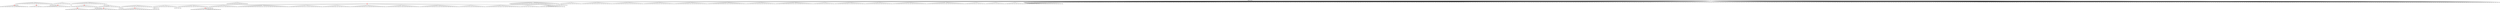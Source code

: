 digraph g {
	"58" -> "59";
	"59" [color=indianred1, style=filled, label="19"];
	"57" -> "58";
	"58" [label="34"];
	"55" -> "56";
	"56" [color=indianred1, style=filled, label="31"];
	"54" -> "55";
	"55" [label="28"];
	"52" -> "53";
	"53" [color=indianred1, style=filled, label="14"];
	"51" -> "52";
	"52" [label="22"];
	"42" -> "43";
	"43" [color=indianred1, style=filled, label="16"];
	"41" -> "42";
	"42" [label="18"];
	"28" -> "29";
	"29" [color=indianred1, style=filled, label="21"];
	"27" -> "28";
	"28" [label="35"];
	"25" -> "26";
	"26" [color=indianred1, style=filled, label="44"];
	"24" -> "25";
	"25" [label="47"];
	"19" -> "20";
	"20" [color=indianred1, style=filled, label="7"];
	"19" -> "21";
	"21" [label="27"];
	"18" -> "19";
	"19" [label="39"];
	"16" -> "17";
	"17" [label="13"];
	"11" -> "12";
	"12" [color=indianred1, style=filled, label="46"];
	"10" -> "11";
	"11" [label="20"];
	"7" -> "8";
	"8" [label="12"];
	"7" -> "9";
	"9" [label="8"];
	"7" -> "10";
	"10" [label="46"];
	"7" -> "13";
	"13" [label="33"];
	"7" -> "14";
	"14" [label="38"];
	"7" -> "15";
	"15" [label="40"];
	"7" -> "16";
	"16" [label="4"];
	"7" -> "18";
	"18" [label="7"];
	"7" -> "22";
	"22" [label="43"];
	"7" -> "23";
	"23" [label="49"];
	"7" -> "24";
	"24" [label="44"];
	"7" -> "27";
	"27" [label="21"];
	"7" -> "30";
	"30" [label="26"];
	"7" -> "31";
	"31" [label="9"];
	"7" -> "32";
	"32" [label="17"];
	"7" -> "33";
	"33" [label="48"];
	"6" -> "7";
	"7" [color=indianred1, style=filled, label="41"];
	"6" -> "34";
	"34" [label="5"];
	"4" -> "5";
	"5" [label="42"];
	"0" -> "1";
	"1" [label="32"];
	"0" -> "2";
	"2" [label="37"];
	"0" -> "3";
	"3" [label="29"];
	"0" -> "4";
	"4" [label="11"];
	"0" -> "6";
	"6" [label="41"];
	"0" -> "35";
	"35" [label="45"];
	"0" -> "36";
	"36" [label="50"];
	"0" -> "37";
	"37" [label="25"];
	"0" -> "38";
	"38" [label="23"];
	"0" -> "39";
	"39" [label="6"];
	"0" -> "40";
	"40" [label="10"];
	"0" -> "41";
	"41" [label="16"];
	"0" -> "44";
	"44" [label="2"];
	"0" -> "45";
	"45" [label="36"];
	"0" -> "46";
	"46" [label="1"];
	"0" -> "47";
	"47" [label="3"];
	"0" -> "48";
	"48" [label="24"];
	"0" -> "49";
	"49" [label="15"];
	"0" -> "50";
	"50" [label="30"];
	"0" -> "51";
	"51" [label="14"];
	"0" -> "54";
	"54" [label="31"];
	"0" -> "57";
	"57" [label="19"];
	"0" [label="germline"];
	"56" -> "cell1";
	"cell1" [shape=box];
	"0" -> "cell2";
	"cell2" [shape=box];
	"32" -> "cell3";
	"cell3" [shape=box];
	"0" -> "cell4";
	"cell4" [shape=box];
	"0" -> "cell5";
	"cell5" [shape=box];
	"6" -> "cell6";
	"cell6" [shape=box];
	"0" -> "cell7";
	"cell7" [shape=box];
	"6" -> "cell8";
	"cell8" [shape=box];
	"0" -> "cell9";
	"cell9" [shape=box];
	"14" -> "cell10";
	"cell10" [shape=box];
	"0" -> "cell11";
	"cell11" [shape=box];
	"20" -> "cell12";
	"cell12" [shape=box];
	"46" -> "cell13";
	"cell13" [shape=box];
	"18" -> "cell14";
	"cell14" [shape=box];
	"0" -> "cell15";
	"cell15" [shape=box];
	"48" -> "cell16";
	"cell16" [shape=box];
	"10" -> "cell17";
	"cell17" [shape=box];
	"0" -> "cell18";
	"cell18" [shape=box];
	"59" -> "cell19";
	"cell19" [shape=box];
	"23" -> "cell20";
	"cell20" [shape=box];
	"0" -> "cell21";
	"cell21" [shape=box];
	"0" -> "cell22";
	"cell22" [shape=box];
	"0" -> "cell23";
	"cell23" [shape=box];
	"0" -> "cell24";
	"cell24" [shape=box];
	"0" -> "cell25";
	"cell25" [shape=box];
	"0" -> "cell26";
	"cell26" [shape=box];
	"0" -> "cell27";
	"cell27" [shape=box];
	"0" -> "cell28";
	"cell28" [shape=box];
	"0" -> "cell29";
	"cell29" [shape=box];
	"51" -> "cell30";
	"cell30" [shape=box];
	"0" -> "cell31";
	"cell31" [shape=box];
	"3" -> "cell32";
	"cell32" [shape=box];
	"8" -> "cell33";
	"cell33" [shape=box];
	"0" -> "cell34";
	"cell34" [shape=box];
	"0" -> "cell35";
	"cell35" [shape=box];
	"0" -> "cell36";
	"cell36" [shape=box];
	"22" -> "cell37";
	"cell37" [shape=box];
	"0" -> "cell38";
	"cell38" [shape=box];
	"10" -> "cell39";
	"cell39" [shape=box];
	"0" -> "cell40";
	"cell40" [shape=box];
	"0" -> "cell41";
	"cell41" [shape=box];
	"18" -> "cell42";
	"cell42" [shape=box];
	"0" -> "cell43";
	"cell43" [shape=box];
	"0" -> "cell44";
	"cell44" [shape=box];
	"43" -> "cell45";
	"cell45" [shape=box];
	"6" -> "cell46";
	"cell46" [shape=box];
	"51" -> "cell47";
	"cell47" [shape=box];
	"0" -> "cell48";
	"cell48" [shape=box];
	"26" -> "cell49";
	"cell49" [shape=box];
	"2" -> "cell50";
	"cell50" [shape=box];
	"51" -> "cell51";
	"cell51" [shape=box];
	"0" -> "cell52";
	"cell52" [shape=box];
	"0" -> "cell53";
	"cell53" [shape=box];
	"6" -> "cell54";
	"cell54" [shape=box];
	"59" -> "cell55";
	"cell55" [shape=box];
	"0" -> "cell56";
	"cell56" [shape=box];
	"5" -> "cell57";
	"cell57" [shape=box];
	"0" -> "cell58";
	"cell58" [shape=box];
	"27" -> "cell59";
	"cell59" [shape=box];
	"0" -> "cell60";
	"cell60" [shape=box];
	"0" -> "cell61";
	"cell61" [shape=box];
	"0" -> "cell62";
	"cell62" [shape=box];
	"44" -> "cell63";
	"cell63" [shape=box];
	"33" -> "cell64";
	"cell64" [shape=box];
	"8" -> "cell65";
	"cell65" [shape=box];
	"32" -> "cell66";
	"cell66" [shape=box];
	"27" -> "cell67";
	"cell67" [shape=box];
	"3" -> "cell68";
	"cell68" [shape=box];
	"0" -> "cell69";
	"cell69" [shape=box];
	"57" -> "cell70";
	"cell70" [shape=box];
	"14" -> "cell71";
	"cell71" [shape=box];
	"24" -> "cell72";
	"cell72" [shape=box];
	"23" -> "cell73";
	"cell73" [shape=box];
	"0" -> "cell74";
	"cell74" [shape=box];
	"0" -> "cell75";
	"cell75" [shape=box];
	"25" -> "cell76";
	"cell76" [shape=box];
	"0" -> "cell77";
	"cell77" [shape=box];
	"3" -> "cell78";
	"cell78" [shape=box];
	"27" -> "cell79";
	"cell79" [shape=box];
	"44" -> "cell80";
	"cell80" [shape=box];
	"48" -> "cell81";
	"cell81" [shape=box];
	"0" -> "cell82";
	"cell82" [shape=box];
	"0" -> "cell83";
	"cell83" [shape=box];
	"0" -> "cell84";
	"cell84" [shape=box];
	"0" -> "cell85";
	"cell85" [shape=box];
	"0" -> "cell86";
	"cell86" [shape=box];
	"45" -> "cell87";
	"cell87" [shape=box];
	"37" -> "cell88";
	"cell88" [shape=box];
	"0" -> "cell89";
	"cell89" [shape=box];
	"0" -> "cell90";
	"cell90" [shape=box];
	"0" -> "cell91";
	"cell91" [shape=box];
	"0" -> "cell92";
	"cell92" [shape=box];
	"0" -> "cell93";
	"cell93" [shape=box];
	"48" -> "cell94";
	"cell94" [shape=box];
	"0" -> "cell95";
	"cell95" [shape=box];
	"0" -> "cell96";
	"cell96" [shape=box];
	"23" -> "cell97";
	"cell97" [shape=box];
	"57" -> "cell98";
	"cell98" [shape=box];
	"40" -> "cell99";
	"cell99" [shape=box];
	"0" -> "cell100";
	"cell100" [shape=box];
	"4" -> "cell101";
	"cell101" [shape=box];
	"0" -> "cell102";
	"cell102" [shape=box];
	"9" -> "cell103";
	"cell103" [shape=box];
	"0" -> "cell104";
	"cell104" [shape=box];
	"0" -> "cell105";
	"cell105" [shape=box];
	"0" -> "cell106";
	"cell106" [shape=box];
	"44" -> "cell107";
	"cell107" [shape=box];
	"51" -> "cell108";
	"cell108" [shape=box];
	"22" -> "cell109";
	"cell109" [shape=box];
	"0" -> "cell110";
	"cell110" [shape=box];
	"0" -> "cell111";
	"cell111" [shape=box];
	"37" -> "cell112";
	"cell112" [shape=box];
	"57" -> "cell113";
	"cell113" [shape=box];
	"0" -> "cell114";
	"cell114" [shape=box];
	"4" -> "cell115";
	"cell115" [shape=box];
	"0" -> "cell116";
	"cell116" [shape=box];
	"45" -> "cell117";
	"cell117" [shape=box];
	"45" -> "cell118";
	"cell118" [shape=box];
	"27" -> "cell119";
	"cell119" [shape=box];
	"57" -> "cell120";
	"cell120" [shape=box];
	"40" -> "cell121";
	"cell121" [shape=box];
	"0" -> "cell122";
	"cell122" [shape=box];
	"54" -> "cell123";
	"cell123" [shape=box];
	"26" -> "cell124";
	"cell124" [shape=box];
	"30" -> "cell125";
	"cell125" [shape=box];
	"0" -> "cell126";
	"cell126" [shape=box];
	"0" -> "cell127";
	"cell127" [shape=box];
	"26" -> "cell128";
	"cell128" [shape=box];
	"0" -> "cell129";
	"cell129" [shape=box];
	"0" -> "cell130";
	"cell130" [shape=box];
	"14" -> "cell131";
	"cell131" [shape=box];
	"6" -> "cell132";
	"cell132" [shape=box];
	"0" -> "cell133";
	"cell133" [shape=box];
	"12" -> "cell134";
	"cell134" [shape=box];
	"57" -> "cell135";
	"cell135" [shape=box];
	"0" -> "cell136";
	"cell136" [shape=box];
	"0" -> "cell137";
	"cell137" [shape=box];
	"23" -> "cell138";
	"cell138" [shape=box];
	"53" -> "cell139";
	"cell139" [shape=box];
	"5" -> "cell140";
	"cell140" [shape=box];
	"0" -> "cell141";
	"cell141" [shape=box];
	"2" -> "cell142";
	"cell142" [shape=box];
	"0" -> "cell143";
	"cell143" [shape=box];
	"15" -> "cell144";
	"cell144" [shape=box];
	"36" -> "cell145";
	"cell145" [shape=box];
	"0" -> "cell146";
	"cell146" [shape=box];
	"0" -> "cell147";
	"cell147" [shape=box];
	"0" -> "cell148";
	"cell148" [shape=box];
	"0" -> "cell149";
	"cell149" [shape=box];
	"0" -> "cell150";
	"cell150" [shape=box];
	"22" -> "cell151";
	"cell151" [shape=box];
	"0" -> "cell152";
	"cell152" [shape=box];
	"0" -> "cell153";
	"cell153" [shape=box];
	"0" -> "cell154";
	"cell154" [shape=box];
	"37" -> "cell155";
	"cell155" [shape=box];
	"0" -> "cell156";
	"cell156" [shape=box];
	"53" -> "cell157";
	"cell157" [shape=box];
	"0" -> "cell158";
	"cell158" [shape=box];
	"0" -> "cell159";
	"cell159" [shape=box];
	"0" -> "cell160";
	"cell160" [shape=box];
	"0" -> "cell161";
	"cell161" [shape=box];
	"30" -> "cell162";
	"cell162" [shape=box];
	"6" -> "cell163";
	"cell163" [shape=box];
	"46" -> "cell164";
	"cell164" [shape=box];
	"38" -> "cell165";
	"cell165" [shape=box];
	"40" -> "cell166";
	"cell166" [shape=box];
	"0" -> "cell167";
	"cell167" [shape=box];
	"0" -> "cell168";
	"cell168" [shape=box];
	"0" -> "cell169";
	"cell169" [shape=box];
	"0" -> "cell170";
	"cell170" [shape=box];
	"11" -> "cell171";
	"cell171" [shape=box];
	"4" -> "cell172";
	"cell172" [shape=box];
	"0" -> "cell173";
	"cell173" [shape=box];
	"59" -> "cell174";
	"cell174" [shape=box];
	"51" -> "cell175";
	"cell175" [shape=box];
	"3" -> "cell176";
	"cell176" [shape=box];
	"18" -> "cell177";
	"cell177" [shape=box];
	"6" -> "cell178";
	"cell178" [shape=box];
	"0" -> "cell179";
	"cell179" [shape=box];
	"0" -> "cell180";
	"cell180" [shape=box];
	"0" -> "cell181";
	"cell181" [shape=box];
	"18" -> "cell182";
	"cell182" [shape=box];
	"39" -> "cell183";
	"cell183" [shape=box];
	"8" -> "cell184";
	"cell184" [shape=box];
	"15" -> "cell185";
	"cell185" [shape=box];
	"9" -> "cell186";
	"cell186" [shape=box];
	"1" -> "cell187";
	"cell187" [shape=box];
	"1" -> "cell188";
	"cell188" [shape=box];
	"57" -> "cell189";
	"cell189" [shape=box];
	"0" -> "cell190";
	"cell190" [shape=box];
	"0" -> "cell191";
	"cell191" [shape=box];
	"0" -> "cell192";
	"cell192" [shape=box];
	"6" -> "cell193";
	"cell193" [shape=box];
	"50" -> "cell194";
	"cell194" [shape=box];
	"29" -> "cell195";
	"cell195" [shape=box];
	"0" -> "cell196";
	"cell196" [shape=box];
	"46" -> "cell197";
	"cell197" [shape=box];
	"50" -> "cell198";
	"cell198" [shape=box];
	"0" -> "cell199";
	"cell199" [shape=box];
	"8" -> "cell200";
	"cell200" [shape=box];
	"0" -> "cell201";
	"cell201" [shape=box];
	"44" -> "cell202";
	"cell202" [shape=box];
	"0" -> "cell203";
	"cell203" [shape=box];
	"0" -> "cell204";
	"cell204" [shape=box];
	"36" -> "cell205";
	"cell205" [shape=box];
	"50" -> "cell206";
	"cell206" [shape=box];
	"0" -> "cell207";
	"cell207" [shape=box];
	"0" -> "cell208";
	"cell208" [shape=box];
	"55" -> "cell209";
	"cell209" [shape=box];
	"0" -> "cell210";
	"cell210" [shape=box];
	"0" -> "cell211";
	"cell211" [shape=box];
	"0" -> "cell212";
	"cell212" [shape=box];
	"0" -> "cell213";
	"cell213" [shape=box];
	"0" -> "cell214";
	"cell214" [shape=box];
	"23" -> "cell215";
	"cell215" [shape=box];
	"53" -> "cell216";
	"cell216" [shape=box];
	"0" -> "cell217";
	"cell217" [shape=box];
	"29" -> "cell218";
	"cell218" [shape=box];
	"0" -> "cell219";
	"cell219" [shape=box];
	"0" -> "cell220";
	"cell220" [shape=box];
	"26" -> "cell221";
	"cell221" [shape=box];
	"0" -> "cell222";
	"cell222" [shape=box];
	"56" -> "cell223";
	"cell223" [shape=box];
	"0" -> "cell224";
	"cell224" [shape=box];
	"0" -> "cell225";
	"cell225" [shape=box];
	"8" -> "cell226";
	"cell226" [shape=box];
	"0" -> "cell227";
	"cell227" [shape=box];
	"0" -> "cell228";
	"cell228" [shape=box];
	"0" -> "cell229";
	"cell229" [shape=box];
	"18" -> "cell230";
	"cell230" [shape=box];
	"4" -> "cell231";
	"cell231" [shape=box];
	"39" -> "cell232";
	"cell232" [shape=box];
	"0" -> "cell233";
	"cell233" [shape=box];
	"0" -> "cell234";
	"cell234" [shape=box];
	"0" -> "cell235";
	"cell235" [shape=box];
	"20" -> "cell236";
	"cell236" [shape=box];
	"0" -> "cell237";
	"cell237" [shape=box];
	"22" -> "cell238";
	"cell238" [shape=box];
	"14" -> "cell239";
	"cell239" [shape=box];
	"12" -> "cell240";
	"cell240" [shape=box];
	"6" -> "cell241";
	"cell241" [shape=box];
	"54" -> "cell242";
	"cell242" [shape=box];
	"0" -> "cell243";
	"cell243" [shape=box];
	"0" -> "cell244";
	"cell244" [shape=box];
	"26" -> "cell245";
	"cell245" [shape=box];
	"0" -> "cell246";
	"cell246" [shape=box];
	"0" -> "cell247";
	"cell247" [shape=box];
	"30" -> "cell248";
	"cell248" [shape=box];
	"13" -> "cell249";
	"cell249" [shape=box];
	"3" -> "cell250";
	"cell250" [shape=box];
	"54" -> "cell251";
	"cell251" [shape=box];
	"0" -> "cell252";
	"cell252" [shape=box];
	"50" -> "cell253";
	"cell253" [shape=box];
	"0" -> "cell254";
	"cell254" [shape=box];
	"0" -> "cell255";
	"cell255" [shape=box];
	"0" -> "cell256";
	"cell256" [shape=box];
	"0" -> "cell257";
	"cell257" [shape=box];
	"14" -> "cell258";
	"cell258" [shape=box];
	"0" -> "cell259";
	"cell259" [shape=box];
	"0" -> "cell260";
	"cell260" [shape=box];
	"0" -> "cell261";
	"cell261" [shape=box];
	"47" -> "cell262";
	"cell262" [shape=box];
	"55" -> "cell263";
	"cell263" [shape=box];
	"0" -> "cell264";
	"cell264" [shape=box];
	"0" -> "cell265";
	"cell265" [shape=box];
	"46" -> "cell266";
	"cell266" [shape=box];
	"27" -> "cell267";
	"cell267" [shape=box];
	"39" -> "cell268";
	"cell268" [shape=box];
	"34" -> "cell269";
	"cell269" [shape=box];
	"0" -> "cell270";
	"cell270" [shape=box];
	"36" -> "cell271";
	"cell271" [shape=box];
	"44" -> "cell272";
	"cell272" [shape=box];
	"6" -> "cell273";
	"cell273" [shape=box];
	"0" -> "cell274";
	"cell274" [shape=box];
	"0" -> "cell275";
	"cell275" [shape=box];
	"32" -> "cell276";
	"cell276" [shape=box];
	"6" -> "cell277";
	"cell277" [shape=box];
	"0" -> "cell278";
	"cell278" [shape=box];
	"30" -> "cell279";
	"cell279" [shape=box];
	"0" -> "cell280";
	"cell280" [shape=box];
	"2" -> "cell281";
	"cell281" [shape=box];
	"36" -> "cell282";
	"cell282" [shape=box];
	"36" -> "cell283";
	"cell283" [shape=box];
	"0" -> "cell284";
	"cell284" [shape=box];
	"31" -> "cell285";
	"cell285" [shape=box];
	"0" -> "cell286";
	"cell286" [shape=box];
	"32" -> "cell287";
	"cell287" [shape=box];
	"0" -> "cell288";
	"cell288" [shape=box];
	"0" -> "cell289";
	"cell289" [shape=box];
	"0" -> "cell290";
	"cell290" [shape=box];
	"0" -> "cell291";
	"cell291" [shape=box];
	"16" -> "cell292";
	"cell292" [shape=box];
	"48" -> "cell293";
	"cell293" [shape=box];
	"38" -> "cell294";
	"cell294" [shape=box];
	"0" -> "cell295";
	"cell295" [shape=box];
	"50" -> "cell296";
	"cell296" [shape=box];
	"29" -> "cell297";
	"cell297" [shape=box];
	"0" -> "cell298";
	"cell298" [shape=box];
	"37" -> "cell299";
	"cell299" [shape=box];
	"38" -> "cell300";
	"cell300" [shape=box];
	"0" -> "cell301";
	"cell301" [shape=box];
	"0" -> "cell302";
	"cell302" [shape=box];
	"0" -> "cell303";
	"cell303" [shape=box];
	"29" -> "cell304";
	"cell304" [shape=box];
	"2" -> "cell305";
	"cell305" [shape=box];
	"32" -> "cell306";
	"cell306" [shape=box];
	"0" -> "cell307";
	"cell307" [shape=box];
	"0" -> "cell308";
	"cell308" [shape=box];
	"0" -> "cell309";
	"cell309" [shape=box];
	"0" -> "cell310";
	"cell310" [shape=box];
	"26" -> "cell311";
	"cell311" [shape=box];
	"0" -> "cell312";
	"cell312" [shape=box];
	"6" -> "cell313";
	"cell313" [shape=box];
	"16" -> "cell314";
	"cell314" [shape=box];
	"0" -> "cell315";
	"cell315" [shape=box];
	"21" -> "cell316";
	"cell316" [shape=box];
	"38" -> "cell317";
	"cell317" [shape=box];
	"24" -> "cell318";
	"cell318" [shape=box];
	"0" -> "cell319";
	"cell319" [shape=box];
	"36" -> "cell320";
	"cell320" [shape=box];
	"26" -> "cell321";
	"cell321" [shape=box];
	"41" -> "cell322";
	"cell322" [shape=box];
	"0" -> "cell323";
	"cell323" [shape=box];
	"0" -> "cell324";
	"cell324" [shape=box];
	"30" -> "cell325";
	"cell325" [shape=box];
	"0" -> "cell326";
	"cell326" [shape=box];
	"0" -> "cell327";
	"cell327" [shape=box];
	"0" -> "cell328";
	"cell328" [shape=box];
	"13" -> "cell329";
	"cell329" [shape=box];
	"0" -> "cell330";
	"cell330" [shape=box];
	"0" -> "cell331";
	"cell331" [shape=box];
	"59" -> "cell332";
	"cell332" [shape=box];
	"45" -> "cell333";
	"cell333" [shape=box];
	"0" -> "cell334";
	"cell334" [shape=box];
	"0" -> "cell335";
	"cell335" [shape=box];
	"57" -> "cell336";
	"cell336" [shape=box];
	"48" -> "cell337";
	"cell337" [shape=box];
	"0" -> "cell338";
	"cell338" [shape=box];
	"22" -> "cell339";
	"cell339" [shape=box];
	"0" -> "cell340";
	"cell340" [shape=box];
	"0" -> "cell341";
	"cell341" [shape=box];
	"30" -> "cell342";
	"cell342" [shape=box];
	"0" -> "cell343";
	"cell343" [shape=box];
	"0" -> "cell344";
	"cell344" [shape=box];
	"0" -> "cell345";
	"cell345" [shape=box];
	"16" -> "cell346";
	"cell346" [shape=box];
	"2" -> "cell347";
	"cell347" [shape=box];
	"0" -> "cell348";
	"cell348" [shape=box];
	"59" -> "cell349";
	"cell349" [shape=box];
	"18" -> "cell350";
	"cell350" [shape=box];
	"0" -> "cell351";
	"cell351" [shape=box];
	"0" -> "cell352";
	"cell352" [shape=box];
	"36" -> "cell353";
	"cell353" [shape=box];
	"0" -> "cell354";
	"cell354" [shape=box];
	"53" -> "cell355";
	"cell355" [shape=box];
	"17" -> "cell356";
	"cell356" [shape=box];
	"15" -> "cell357";
	"cell357" [shape=box];
	"39" -> "cell358";
	"cell358" [shape=box];
	"0" -> "cell359";
	"cell359" [shape=box];
	"18" -> "cell360";
	"cell360" [shape=box];
	"29" -> "cell361";
	"cell361" [shape=box];
	"0" -> "cell362";
	"cell362" [shape=box];
	"50" -> "cell363";
	"cell363" [shape=box];
	"40" -> "cell364";
	"cell364" [shape=box];
	"0" -> "cell365";
	"cell365" [shape=box];
	"6" -> "cell366";
	"cell366" [shape=box];
	"2" -> "cell367";
	"cell367" [shape=box];
	"5" -> "cell368";
	"cell368" [shape=box];
	"38" -> "cell369";
	"cell369" [shape=box];
	"0" -> "cell370";
	"cell370" [shape=box];
	"37" -> "cell371";
	"cell371" [shape=box];
	"0" -> "cell372";
	"cell372" [shape=box];
	"38" -> "cell373";
	"cell373" [shape=box];
	"22" -> "cell374";
	"cell374" [shape=box];
	"0" -> "cell375";
	"cell375" [shape=box];
	"0" -> "cell376";
	"cell376" [shape=box];
	"0" -> "cell377";
	"cell377" [shape=box];
	"0" -> "cell378";
	"cell378" [shape=box];
	"0" -> "cell379";
	"cell379" [shape=box];
	"0" -> "cell380";
	"cell380" [shape=box];
	"44" -> "cell381";
	"cell381" [shape=box];
	"0" -> "cell382";
	"cell382" [shape=box];
	"44" -> "cell383";
	"cell383" [shape=box];
	"1" -> "cell384";
	"cell384" [shape=box];
	"0" -> "cell385";
	"cell385" [shape=box];
	"0" -> "cell386";
	"cell386" [shape=box];
	"0" -> "cell387";
	"cell387" [shape=box];
	"0" -> "cell388";
	"cell388" [shape=box];
	"0" -> "cell389";
	"cell389" [shape=box];
	"40" -> "cell390";
	"cell390" [shape=box];
	"41" -> "cell391";
	"cell391" [shape=box];
	"53" -> "cell392";
	"cell392" [shape=box];
	"0" -> "cell393";
	"cell393" [shape=box];
	"0" -> "cell394";
	"cell394" [shape=box];
	"0" -> "cell395";
	"cell395" [shape=box];
	"0" -> "cell396";
	"cell396" [shape=box];
	"0" -> "cell397";
	"cell397" [shape=box];
	"0" -> "cell398";
	"cell398" [shape=box];
	"0" -> "cell399";
	"cell399" [shape=box];
	"0" -> "cell400";
	"cell400" [shape=box];
	"0" -> "cell401";
	"cell401" [shape=box];
	"0" -> "cell402";
	"cell402" [shape=box];
	"10" -> "cell403";
	"cell403" [shape=box];
	"8" -> "cell404";
	"cell404" [shape=box];
	"0" -> "cell405";
	"cell405" [shape=box];
	"0" -> "cell406";
	"cell406" [shape=box];
	"22" -> "cell407";
	"cell407" [shape=box];
	"0" -> "cell408";
	"cell408" [shape=box];
	"53" -> "cell409";
	"cell409" [shape=box];
	"0" -> "cell410";
	"cell410" [shape=box];
	"0" -> "cell411";
	"cell411" [shape=box];
	"50" -> "cell412";
	"cell412" [shape=box];
	"15" -> "cell413";
	"cell413" [shape=box];
	"0" -> "cell414";
	"cell414" [shape=box];
	"12" -> "cell415";
	"cell415" [shape=box];
	"0" -> "cell416";
	"cell416" [shape=box];
	"0" -> "cell417";
	"cell417" [shape=box];
	"0" -> "cell418";
	"cell418" [shape=box];
	"0" -> "cell419";
	"cell419" [shape=box];
	"13" -> "cell420";
	"cell420" [shape=box];
	"0" -> "cell421";
	"cell421" [shape=box];
	"23" -> "cell422";
	"cell422" [shape=box];
	"26" -> "cell423";
	"cell423" [shape=box];
	"0" -> "cell424";
	"cell424" [shape=box];
	"43" -> "cell425";
	"cell425" [shape=box];
	"54" -> "cell426";
	"cell426" [shape=box];
	"46" -> "cell427";
	"cell427" [shape=box];
	"35" -> "cell428";
	"cell428" [shape=box];
	"0" -> "cell429";
	"cell429" [shape=box];
	"34" -> "cell430";
	"cell430" [shape=box];
	"0" -> "cell431";
	"cell431" [shape=box];
	"36" -> "cell432";
	"cell432" [shape=box];
	"51" -> "cell433";
	"cell433" [shape=box];
	"0" -> "cell434";
	"cell434" [shape=box];
	"0" -> "cell435";
	"cell435" [shape=box];
	"22" -> "cell436";
	"cell436" [shape=box];
	"20" -> "cell437";
	"cell437" [shape=box];
	"51" -> "cell438";
	"cell438" [shape=box];
	"14" -> "cell439";
	"cell439" [shape=box];
	"0" -> "cell440";
	"cell440" [shape=box];
	"37" -> "cell441";
	"cell441" [shape=box];
	"0" -> "cell442";
	"cell442" [shape=box];
	"13" -> "cell443";
	"cell443" [shape=box];
	"0" -> "cell444";
	"cell444" [shape=box];
	"0" -> "cell445";
	"cell445" [shape=box];
	"1" -> "cell446";
	"cell446" [shape=box];
	"0" -> "cell447";
	"cell447" [shape=box];
	"11" -> "cell448";
	"cell448" [shape=box];
	"35" -> "cell449";
	"cell449" [shape=box];
	"51" -> "cell450";
	"cell450" [shape=box];
	"46" -> "cell451";
	"cell451" [shape=box];
	"57" -> "cell452";
	"cell452" [shape=box];
	"0" -> "cell453";
	"cell453" [shape=box];
	"0" -> "cell454";
	"cell454" [shape=box];
	"4" -> "cell455";
	"cell455" [shape=box];
	"0" -> "cell456";
	"cell456" [shape=box];
	"0" -> "cell457";
	"cell457" [shape=box];
	"0" -> "cell458";
	"cell458" [shape=box];
	"0" -> "cell459";
	"cell459" [shape=box];
	"40" -> "cell460";
	"cell460" [shape=box];
	"0" -> "cell461";
	"cell461" [shape=box];
	"35" -> "cell462";
	"cell462" [shape=box];
	"0" -> "cell463";
	"cell463" [shape=box];
	"22" -> "cell464";
	"cell464" [shape=box];
	"0" -> "cell465";
	"cell465" [shape=box];
	"0" -> "cell466";
	"cell466" [shape=box];
	"46" -> "cell467";
	"cell467" [shape=box];
	"0" -> "cell468";
	"cell468" [shape=box];
	"0" -> "cell469";
	"cell469" [shape=box];
	"0" -> "cell470";
	"cell470" [shape=box];
	"30" -> "cell471";
	"cell471" [shape=box];
	"1" -> "cell472";
	"cell472" [shape=box];
	"0" -> "cell473";
	"cell473" [shape=box];
	"15" -> "cell474";
	"cell474" [shape=box];
	"0" -> "cell475";
	"cell475" [shape=box];
	"26" -> "cell476";
	"cell476" [shape=box];
	"43" -> "cell477";
	"cell477" [shape=box];
	"0" -> "cell478";
	"cell478" [shape=box];
	"46" -> "cell479";
	"cell479" [shape=box];
	"0" -> "cell480";
	"cell480" [shape=box];
	"0" -> "cell481";
	"cell481" [shape=box];
	"51" -> "cell482";
	"cell482" [shape=box];
	"0" -> "cell483";
	"cell483" [shape=box];
	"0" -> "cell484";
	"cell484" [shape=box];
	"38" -> "cell485";
	"cell485" [shape=box];
	"24" -> "cell486";
	"cell486" [shape=box];
	"46" -> "cell487";
	"cell487" [shape=box];
	"0" -> "cell488";
	"cell488" [shape=box];
	"0" -> "cell489";
	"cell489" [shape=box];
	"0" -> "cell490";
	"cell490" [shape=box];
	"22" -> "cell491";
	"cell491" [shape=box];
	"0" -> "cell492";
	"cell492" [shape=box];
	"0" -> "cell493";
	"cell493" [shape=box];
	"0" -> "cell494";
	"cell494" [shape=box];
	"0" -> "cell495";
	"cell495" [shape=box];
	"0" -> "cell496";
	"cell496" [shape=box];
	"13" -> "cell497";
	"cell497" [shape=box];
	"35" -> "cell498";
	"cell498" [shape=box];
	"12" -> "cell499";
	"cell499" [shape=box];
	"0" -> "cell500";
	"cell500" [shape=box];
	"22" -> "cell501";
	"cell501" [shape=box];
	"0" -> "cell502";
	"cell502" [shape=box];
	"59" -> "cell503";
	"cell503" [shape=box];
	"0" -> "cell504";
	"cell504" [shape=box];
	"0" -> "cell505";
	"cell505" [shape=box];
	"0" -> "cell506";
	"cell506" [shape=box];
	"18" -> "cell507";
	"cell507" [shape=box];
	"0" -> "cell508";
	"cell508" [shape=box];
	"0" -> "cell509";
	"cell509" [shape=box];
	"37" -> "cell510";
	"cell510" [shape=box];
	"1" -> "cell511";
	"cell511" [shape=box];
	"0" -> "cell512";
	"cell512" [shape=box];
	"0" -> "cell513";
	"cell513" [shape=box];
	"0" -> "cell514";
	"cell514" [shape=box];
	"23" -> "cell515";
	"cell515" [shape=box];
	"4" -> "cell516";
	"cell516" [shape=box];
	"0" -> "cell517";
	"cell517" [shape=box];
	"0" -> "cell518";
	"cell518" [shape=box];
	"41" -> "cell519";
	"cell519" [shape=box];
	"0" -> "cell520";
	"cell520" [shape=box];
	"46" -> "cell521";
	"cell521" [shape=box];
	"20" -> "cell522";
	"cell522" [shape=box];
	"0" -> "cell523";
	"cell523" [shape=box];
	"57" -> "cell524";
	"cell524" [shape=box];
	"0" -> "cell525";
	"cell525" [shape=box];
	"19" -> "cell526";
	"cell526" [shape=box];
	"49" -> "cell527";
	"cell527" [shape=box];
	"0" -> "cell528";
	"cell528" [shape=box];
	"0" -> "cell529";
	"cell529" [shape=box];
	"40" -> "cell530";
	"cell530" [shape=box];
	"3" -> "cell531";
	"cell531" [shape=box];
	"16" -> "cell532";
	"cell532" [shape=box];
	"0" -> "cell533";
	"cell533" [shape=box];
	"0" -> "cell534";
	"cell534" [shape=box];
	"57" -> "cell535";
	"cell535" [shape=box];
	"50" -> "cell536";
	"cell536" [shape=box];
	"10" -> "cell537";
	"cell537" [shape=box];
	"0" -> "cell538";
	"cell538" [shape=box];
	"0" -> "cell539";
	"cell539" [shape=box];
	"16" -> "cell540";
	"cell540" [shape=box];
	"21" -> "cell541";
	"cell541" [shape=box];
	"28" -> "cell542";
	"cell542" [shape=box];
	"0" -> "cell543";
	"cell543" [shape=box];
	"0" -> "cell544";
	"cell544" [shape=box];
	"0" -> "cell545";
	"cell545" [shape=box];
	"0" -> "cell546";
	"cell546" [shape=box];
	"53" -> "cell547";
	"cell547" [shape=box];
	"24" -> "cell548";
	"cell548" [shape=box];
	"0" -> "cell549";
	"cell549" [shape=box];
	"0" -> "cell550";
	"cell550" [shape=box];
	"30" -> "cell551";
	"cell551" [shape=box];
	"53" -> "cell552";
	"cell552" [shape=box];
	"0" -> "cell553";
	"cell553" [shape=box];
	"35" -> "cell554";
	"cell554" [shape=box];
	"12" -> "cell555";
	"cell555" [shape=box];
	"0" -> "cell556";
	"cell556" [shape=box];
	"22" -> "cell557";
	"cell557" [shape=box];
	"0" -> "cell558";
	"cell558" [shape=box];
	"0" -> "cell559";
	"cell559" [shape=box];
	"49" -> "cell560";
	"cell560" [shape=box];
	"0" -> "cell561";
	"cell561" [shape=box];
	"0" -> "cell562";
	"cell562" [shape=box];
	"38" -> "cell563";
	"cell563" [shape=box];
	"0" -> "cell564";
	"cell564" [shape=box];
	"18" -> "cell565";
	"cell565" [shape=box];
	"0" -> "cell566";
	"cell566" [shape=box];
	"29" -> "cell567";
	"cell567" [shape=box];
	"0" -> "cell568";
	"cell568" [shape=box];
	"0" -> "cell569";
	"cell569" [shape=box];
	"0" -> "cell570";
	"cell570" [shape=box];
	"0" -> "cell571";
	"cell571" [shape=box];
	"3" -> "cell572";
	"cell572" [shape=box];
	"15" -> "cell573";
	"cell573" [shape=box];
	"0" -> "cell574";
	"cell574" [shape=box];
	"0" -> "cell575";
	"cell575" [shape=box];
	"0" -> "cell576";
	"cell576" [shape=box];
	"0" -> "cell577";
	"cell577" [shape=box];
	"0" -> "cell578";
	"cell578" [shape=box];
	"0" -> "cell579";
	"cell579" [shape=box];
	"26" -> "cell580";
	"cell580" [shape=box];
	"14" -> "cell581";
	"cell581" [shape=box];
	"0" -> "cell582";
	"cell582" [shape=box];
	"0" -> "cell583";
	"cell583" [shape=box];
	"0" -> "cell584";
	"cell584" [shape=box];
	"50" -> "cell585";
	"cell585" [shape=box];
	"0" -> "cell586";
	"cell586" [shape=box];
	"0" -> "cell587";
	"cell587" [shape=box];
	"0" -> "cell588";
	"cell588" [shape=box];
	"9" -> "cell589";
	"cell589" [shape=box];
	"58" -> "cell590";
	"cell590" [shape=box];
	"0" -> "cell591";
	"cell591" [shape=box];
	"6" -> "cell592";
	"cell592" [shape=box];
	"0" -> "cell593";
	"cell593" [shape=box];
	"47" -> "cell594";
	"cell594" [shape=box];
	"43" -> "cell595";
	"cell595" [shape=box];
	"0" -> "cell596";
	"cell596" [shape=box];
	"38" -> "cell597";
	"cell597" [shape=box];
	"25" -> "cell598";
	"cell598" [shape=box];
	"0" -> "cell599";
	"cell599" [shape=box];
	"0" -> "cell600";
	"cell600" [shape=box];
	"10" -> "cell601";
	"cell601" [shape=box];
	"12" -> "cell602";
	"cell602" [shape=box];
	"36" -> "cell603";
	"cell603" [shape=box];
	"45" -> "cell604";
	"cell604" [shape=box];
	"0" -> "cell605";
	"cell605" [shape=box];
	"0" -> "cell606";
	"cell606" [shape=box];
	"0" -> "cell607";
	"cell607" [shape=box];
	"36" -> "cell608";
	"cell608" [shape=box];
	"0" -> "cell609";
	"cell609" [shape=box];
	"15" -> "cell610";
	"cell610" [shape=box];
	"0" -> "cell611";
	"cell611" [shape=box];
	"31" -> "cell612";
	"cell612" [shape=box];
	"51" -> "cell613";
	"cell613" [shape=box];
	"0" -> "cell614";
	"cell614" [shape=box];
	"35" -> "cell615";
	"cell615" [shape=box];
	"0" -> "cell616";
	"cell616" [shape=box];
	"0" -> "cell617";
	"cell617" [shape=box];
	"0" -> "cell618";
	"cell618" [shape=box];
	"41" -> "cell619";
	"cell619" [shape=box];
	"0" -> "cell620";
	"cell620" [shape=box];
	"0" -> "cell621";
	"cell621" [shape=box];
	"36" -> "cell622";
	"cell622" [shape=box];
	"0" -> "cell623";
	"cell623" [shape=box];
	"0" -> "cell624";
	"cell624" [shape=box];
	"0" -> "cell625";
	"cell625" [shape=box];
	"0" -> "cell626";
	"cell626" [shape=box];
	"51" -> "cell627";
	"cell627" [shape=box];
	"39" -> "cell628";
	"cell628" [shape=box];
	"36" -> "cell629";
	"cell629" [shape=box];
	"20" -> "cell630";
	"cell630" [shape=box];
	"0" -> "cell631";
	"cell631" [shape=box];
	"47" -> "cell632";
	"cell632" [shape=box];
	"8" -> "cell633";
	"cell633" [shape=box];
	"0" -> "cell634";
	"cell634" [shape=box];
	"0" -> "cell635";
	"cell635" [shape=box];
	"0" -> "cell636";
	"cell636" [shape=box];
	"50" -> "cell637";
	"cell637" [shape=box];
	"0" -> "cell638";
	"cell638" [shape=box];
	"0" -> "cell639";
	"cell639" [shape=box];
	"8" -> "cell640";
	"cell640" [shape=box];
	"0" -> "cell641";
	"cell641" [shape=box];
	"0" -> "cell642";
	"cell642" [shape=box];
	"16" -> "cell643";
	"cell643" [shape=box];
	"37" -> "cell644";
	"cell644" [shape=box];
	"27" -> "cell645";
	"cell645" [shape=box];
	"14" -> "cell646";
	"cell646" [shape=box];
	"29" -> "cell647";
	"cell647" [shape=box];
	"57" -> "cell648";
	"cell648" [shape=box];
	"0" -> "cell649";
	"cell649" [shape=box];
	"8" -> "cell650";
	"cell650" [shape=box];
	"0" -> "cell651";
	"cell651" [shape=box];
	"0" -> "cell652";
	"cell652" [shape=box];
	"10" -> "cell653";
	"cell653" [shape=box];
	"0" -> "cell654";
	"cell654" [shape=box];
	"13" -> "cell655";
	"cell655" [shape=box];
	"0" -> "cell656";
	"cell656" [shape=box];
	"0" -> "cell657";
	"cell657" [shape=box];
	"0" -> "cell658";
	"cell658" [shape=box];
	"0" -> "cell659";
	"cell659" [shape=box];
	"44" -> "cell660";
	"cell660" [shape=box];
	"1" -> "cell661";
	"cell661" [shape=box];
	"0" -> "cell662";
	"cell662" [shape=box];
	"0" -> "cell663";
	"cell663" [shape=box];
	"6" -> "cell664";
	"cell664" [shape=box];
	"0" -> "cell665";
	"cell665" [shape=box];
	"49" -> "cell666";
	"cell666" [shape=box];
	"0" -> "cell667";
	"cell667" [shape=box];
	"0" -> "cell668";
	"cell668" [shape=box];
	"15" -> "cell669";
	"cell669" [shape=box];
	"0" -> "cell670";
	"cell670" [shape=box];
	"9" -> "cell671";
	"cell671" [shape=box];
	"0" -> "cell672";
	"cell672" [shape=box];
	"0" -> "cell673";
	"cell673" [shape=box];
	"8" -> "cell674";
	"cell674" [shape=box];
	"9" -> "cell675";
	"cell675" [shape=box];
	"0" -> "cell676";
	"cell676" [shape=box];
	"0" -> "cell677";
	"cell677" [shape=box];
	"14" -> "cell678";
	"cell678" [shape=box];
	"38" -> "cell679";
	"cell679" [shape=box];
	"40" -> "cell680";
	"cell680" [shape=box];
	"45" -> "cell681";
	"cell681" [shape=box];
	"43" -> "cell682";
	"cell682" [shape=box];
	"0" -> "cell683";
	"cell683" [shape=box];
	"6" -> "cell684";
	"cell684" [shape=box];
	"0" -> "cell685";
	"cell685" [shape=box];
	"5" -> "cell686";
	"cell686" [shape=box];
	"0" -> "cell687";
	"cell687" [shape=box];
	"30" -> "cell688";
	"cell688" [shape=box];
	"0" -> "cell689";
	"cell689" [shape=box];
	"0" -> "cell690";
	"cell690" [shape=box];
	"0" -> "cell691";
	"cell691" [shape=box];
	"0" -> "cell692";
	"cell692" [shape=box];
	"0" -> "cell693";
	"cell693" [shape=box];
	"0" -> "cell694";
	"cell694" [shape=box];
	"0" -> "cell695";
	"cell695" [shape=box];
	"0" -> "cell696";
	"cell696" [shape=box];
	"0" -> "cell697";
	"cell697" [shape=box];
	"6" -> "cell698";
	"cell698" [shape=box];
	"0" -> "cell699";
	"cell699" [shape=box];
	"38" -> "cell700";
	"cell700" [shape=box];
	"0" -> "cell701";
	"cell701" [shape=box];
	"39" -> "cell702";
	"cell702" [shape=box];
	"51" -> "cell703";
	"cell703" [shape=box];
	"0" -> "cell704";
	"cell704" [shape=box];
	"0" -> "cell705";
	"cell705" [shape=box];
	"0" -> "cell706";
	"cell706" [shape=box];
	"43" -> "cell707";
	"cell707" [shape=box];
	"15" -> "cell708";
	"cell708" [shape=box];
	"29" -> "cell709";
	"cell709" [shape=box];
	"0" -> "cell710";
	"cell710" [shape=box];
	"26" -> "cell711";
	"cell711" [shape=box];
	"0" -> "cell712";
	"cell712" [shape=box];
	"46" -> "cell713";
	"cell713" [shape=box];
	"0" -> "cell714";
	"cell714" [shape=box];
	"0" -> "cell715";
	"cell715" [shape=box];
	"33" -> "cell716";
	"cell716" [shape=box];
	"33" -> "cell717";
	"cell717" [shape=box];
	"12" -> "cell718";
	"cell718" [shape=box];
	"14" -> "cell719";
	"cell719" [shape=box];
	"10" -> "cell720";
	"cell720" [shape=box];
	"0" -> "cell721";
	"cell721" [shape=box];
	"25" -> "cell722";
	"cell722" [shape=box];
	"39" -> "cell723";
	"cell723" [shape=box];
	"50" -> "cell724";
	"cell724" [shape=box];
	"0" -> "cell725";
	"cell725" [shape=box];
	"1" -> "cell726";
	"cell726" [shape=box];
	"40" -> "cell727";
	"cell727" [shape=box];
	"6" -> "cell728";
	"cell728" [shape=box];
	"0" -> "cell729";
	"cell729" [shape=box];
	"0" -> "cell730";
	"cell730" [shape=box];
	"36" -> "cell731";
	"cell731" [shape=box];
	"8" -> "cell732";
	"cell732" [shape=box];
	"8" -> "cell733";
	"cell733" [shape=box];
	"0" -> "cell734";
	"cell734" [shape=box];
	"6" -> "cell735";
	"cell735" [shape=box];
	"0" -> "cell736";
	"cell736" [shape=box];
	"0" -> "cell737";
	"cell737" [shape=box];
	"0" -> "cell738";
	"cell738" [shape=box];
	"56" -> "cell739";
	"cell739" [shape=box];
	"9" -> "cell740";
	"cell740" [shape=box];
	"27" -> "cell741";
	"cell741" [shape=box];
	"24" -> "cell742";
	"cell742" [shape=box];
	"43" -> "cell743";
	"cell743" [shape=box];
	"0" -> "cell744";
	"cell744" [shape=box];
	"0" -> "cell745";
	"cell745" [shape=box];
	"0" -> "cell746";
	"cell746" [shape=box];
	"0" -> "cell747";
	"cell747" [shape=box];
	"0" -> "cell748";
	"cell748" [shape=box];
	"0" -> "cell749";
	"cell749" [shape=box];
	"51" -> "cell750";
	"cell750" [shape=box];
	"14" -> "cell751";
	"cell751" [shape=box];
	"20" -> "cell752";
	"cell752" [shape=box];
	"3" -> "cell753";
	"cell753" [shape=box];
	"0" -> "cell754";
	"cell754" [shape=box];
	"0" -> "cell755";
	"cell755" [shape=box];
	"0" -> "cell756";
	"cell756" [shape=box];
	"33" -> "cell757";
	"cell757" [shape=box];
	"40" -> "cell758";
	"cell758" [shape=box];
	"0" -> "cell759";
	"cell759" [shape=box];
	"10" -> "cell760";
	"cell760" [shape=box];
	"24" -> "cell761";
	"cell761" [shape=box];
	"0" -> "cell762";
	"cell762" [shape=box];
	"22" -> "cell763";
	"cell763" [shape=box];
	"43" -> "cell764";
	"cell764" [shape=box];
	"0" -> "cell765";
	"cell765" [shape=box];
	"0" -> "cell766";
	"cell766" [shape=box];
	"0" -> "cell767";
	"cell767" [shape=box];
	"23" -> "cell768";
	"cell768" [shape=box];
	"36" -> "cell769";
	"cell769" [shape=box];
	"0" -> "cell770";
	"cell770" [shape=box];
	"48" -> "cell771";
	"cell771" [shape=box];
	"10" -> "cell772";
	"cell772" [shape=box];
	"0" -> "cell773";
	"cell773" [shape=box];
	"45" -> "cell774";
	"cell774" [shape=box];
	"0" -> "cell775";
	"cell775" [shape=box];
	"6" -> "cell776";
	"cell776" [shape=box];
	"45" -> "cell777";
	"cell777" [shape=box];
	"0" -> "cell778";
	"cell778" [shape=box];
	"0" -> "cell779";
	"cell779" [shape=box];
	"5" -> "cell780";
	"cell780" [shape=box];
	"0" -> "cell781";
	"cell781" [shape=box];
	"0" -> "cell782";
	"cell782" [shape=box];
	"0" -> "cell783";
	"cell783" [shape=box];
	"0" -> "cell784";
	"cell784" [shape=box];
	"16" -> "cell785";
	"cell785" [shape=box];
	"38" -> "cell786";
	"cell786" [shape=box];
	"30" -> "cell787";
	"cell787" [shape=box];
	"27" -> "cell788";
	"cell788" [shape=box];
	"54" -> "cell789";
	"cell789" [shape=box];
	"55" -> "cell790";
	"cell790" [shape=box];
	"38" -> "cell791";
	"cell791" [shape=box];
	"0" -> "cell792";
	"cell792" [shape=box];
	"23" -> "cell793";
	"cell793" [shape=box];
	"0" -> "cell794";
	"cell794" [shape=box];
	"0" -> "cell795";
	"cell795" [shape=box];
	"38" -> "cell796";
	"cell796" [shape=box];
	"0" -> "cell797";
	"cell797" [shape=box];
	"40" -> "cell798";
	"cell798" [shape=box];
	"0" -> "cell799";
	"cell799" [shape=box];
	"43" -> "cell800";
	"cell800" [shape=box];
	"12" -> "cell801";
	"cell801" [shape=box];
	"0" -> "cell802";
	"cell802" [shape=box];
	"8" -> "cell803";
	"cell803" [shape=box];
	"36" -> "cell804";
	"cell804" [shape=box];
	"6" -> "cell805";
	"cell805" [shape=box];
	"15" -> "cell806";
	"cell806" [shape=box];
	"0" -> "cell807";
	"cell807" [shape=box];
	"0" -> "cell808";
	"cell808" [shape=box];
	"41" -> "cell809";
	"cell809" [shape=box];
	"0" -> "cell810";
	"cell810" [shape=box];
	"20" -> "cell811";
	"cell811" [shape=box];
	"50" -> "cell812";
	"cell812" [shape=box];
	"0" -> "cell813";
	"cell813" [shape=box];
	"0" -> "cell814";
	"cell814" [shape=box];
	"12" -> "cell815";
	"cell815" [shape=box];
	"0" -> "cell816";
	"cell816" [shape=box];
	"45" -> "cell817";
	"cell817" [shape=box];
	"0" -> "cell818";
	"cell818" [shape=box];
	"0" -> "cell819";
	"cell819" [shape=box];
	"0" -> "cell820";
	"cell820" [shape=box];
	"53" -> "cell821";
	"cell821" [shape=box];
	"0" -> "cell822";
	"cell822" [shape=box];
	"0" -> "cell823";
	"cell823" [shape=box];
	"0" -> "cell824";
	"cell824" [shape=box];
	"10" -> "cell825";
	"cell825" [shape=box];
	"14" -> "cell826";
	"cell826" [shape=box];
	"0" -> "cell827";
	"cell827" [shape=box];
	"0" -> "cell828";
	"cell828" [shape=box];
	"23" -> "cell829";
	"cell829" [shape=box];
	"0" -> "cell830";
	"cell830" [shape=box];
	"0" -> "cell831";
	"cell831" [shape=box];
	"35" -> "cell832";
	"cell832" [shape=box];
	"0" -> "cell833";
	"cell833" [shape=box];
	"0" -> "cell834";
	"cell834" [shape=box];
	"37" -> "cell835";
	"cell835" [shape=box];
	"41" -> "cell836";
	"cell836" [shape=box];
	"0" -> "cell837";
	"cell837" [shape=box];
	"0" -> "cell838";
	"cell838" [shape=box];
	"8" -> "cell839";
	"cell839" [shape=box];
	"0" -> "cell840";
	"cell840" [shape=box];
	"45" -> "cell841";
	"cell841" [shape=box];
	"24" -> "cell842";
	"cell842" [shape=box];
	"3" -> "cell843";
	"cell843" [shape=box];
	"12" -> "cell844";
	"cell844" [shape=box];
	"0" -> "cell845";
	"cell845" [shape=box];
	"15" -> "cell846";
	"cell846" [shape=box];
	"0" -> "cell847";
	"cell847" [shape=box];
	"0" -> "cell848";
	"cell848" [shape=box];
	"44" -> "cell849";
	"cell849" [shape=box];
	"20" -> "cell850";
	"cell850" [shape=box];
	"0" -> "cell851";
	"cell851" [shape=box];
	"42" -> "cell852";
	"cell852" [shape=box];
	"0" -> "cell853";
	"cell853" [shape=box];
	"0" -> "cell854";
	"cell854" [shape=box];
	"0" -> "cell855";
	"cell855" [shape=box];
	"32" -> "cell856";
	"cell856" [shape=box];
	"14" -> "cell857";
	"cell857" [shape=box];
	"15" -> "cell858";
	"cell858" [shape=box];
	"50" -> "cell859";
	"cell859" [shape=box];
	"0" -> "cell860";
	"cell860" [shape=box];
	"16" -> "cell861";
	"cell861" [shape=box];
	"12" -> "cell862";
	"cell862" [shape=box];
	"0" -> "cell863";
	"cell863" [shape=box];
	"36" -> "cell864";
	"cell864" [shape=box];
	"0" -> "cell865";
	"cell865" [shape=box];
	"57" -> "cell866";
	"cell866" [shape=box];
	"0" -> "cell867";
	"cell867" [shape=box];
	"24" -> "cell868";
	"cell868" [shape=box];
	"32" -> "cell869";
	"cell869" [shape=box];
	"0" -> "cell870";
	"cell870" [shape=box];
	"3" -> "cell871";
	"cell871" [shape=box];
	"0" -> "cell872";
	"cell872" [shape=box];
	"0" -> "cell873";
	"cell873" [shape=box];
	"0" -> "cell874";
	"cell874" [shape=box];
	"0" -> "cell875";
	"cell875" [shape=box];
	"1" -> "cell876";
	"cell876" [shape=box];
	"0" -> "cell877";
	"cell877" [shape=box];
	"17" -> "cell878";
	"cell878" [shape=box];
	"0" -> "cell879";
	"cell879" [shape=box];
	"0" -> "cell880";
	"cell880" [shape=box];
	"0" -> "cell881";
	"cell881" [shape=box];
	"0" -> "cell882";
	"cell882" [shape=box];
	"22" -> "cell883";
	"cell883" [shape=box];
	"32" -> "cell884";
	"cell884" [shape=box];
	"0" -> "cell885";
	"cell885" [shape=box];
	"0" -> "cell886";
	"cell886" [shape=box];
	"0" -> "cell887";
	"cell887" [shape=box];
	"0" -> "cell888";
	"cell888" [shape=box];
	"15" -> "cell889";
	"cell889" [shape=box];
	"0" -> "cell890";
	"cell890" [shape=box];
	"6" -> "cell891";
	"cell891" [shape=box];
	"0" -> "cell892";
	"cell892" [shape=box];
	"0" -> "cell893";
	"cell893" [shape=box];
	"0" -> "cell894";
	"cell894" [shape=box];
	"0" -> "cell895";
	"cell895" [shape=box];
	"0" -> "cell896";
	"cell896" [shape=box];
	"0" -> "cell897";
	"cell897" [shape=box];
	"0" -> "cell898";
	"cell898" [shape=box];
	"10" -> "cell899";
	"cell899" [shape=box];
	"22" -> "cell900";
	"cell900" [shape=box];
	"45" -> "cell901";
	"cell901" [shape=box];
	"0" -> "cell902";
	"cell902" [shape=box];
	"35" -> "cell903";
	"cell903" [shape=box];
	"1" -> "cell904";
	"cell904" [shape=box];
	"10" -> "cell905";
	"cell905" [shape=box];
	"0" -> "cell906";
	"cell906" [shape=box];
	"49" -> "cell907";
	"cell907" [shape=box];
	"41" -> "cell908";
	"cell908" [shape=box];
	"56" -> "cell909";
	"cell909" [shape=box];
	"47" -> "cell910";
	"cell910" [shape=box];
	"59" -> "cell911";
	"cell911" [shape=box];
	"22" -> "cell912";
	"cell912" [shape=box];
	"59" -> "cell913";
	"cell913" [shape=box];
	"0" -> "cell914";
	"cell914" [shape=box];
	"0" -> "cell915";
	"cell915" [shape=box];
	"59" -> "cell916";
	"cell916" [shape=box];
	"48" -> "cell917";
	"cell917" [shape=box];
	"0" -> "cell918";
	"cell918" [shape=box];
	"0" -> "cell919";
	"cell919" [shape=box];
	"0" -> "cell920";
	"cell920" [shape=box];
	"0" -> "cell921";
	"cell921" [shape=box];
	"0" -> "cell922";
	"cell922" [shape=box];
	"0" -> "cell923";
	"cell923" [shape=box];
	"54" -> "cell924";
	"cell924" [shape=box];
	"38" -> "cell925";
	"cell925" [shape=box];
	"14" -> "cell926";
	"cell926" [shape=box];
	"0" -> "cell927";
	"cell927" [shape=box];
	"0" -> "cell928";
	"cell928" [shape=box];
	"24" -> "cell929";
	"cell929" [shape=box];
	"0" -> "cell930";
	"cell930" [shape=box];
	"0" -> "cell931";
	"cell931" [shape=box];
	"0" -> "cell932";
	"cell932" [shape=box];
	"0" -> "cell933";
	"cell933" [shape=box];
	"0" -> "cell934";
	"cell934" [shape=box];
	"26" -> "cell935";
	"cell935" [shape=box];
	"0" -> "cell936";
	"cell936" [shape=box];
	"0" -> "cell937";
	"cell937" [shape=box];
	"36" -> "cell938";
	"cell938" [shape=box];
	"0" -> "cell939";
	"cell939" [shape=box];
	"0" -> "cell940";
	"cell940" [shape=box];
	"35" -> "cell941";
	"cell941" [shape=box];
	"39" -> "cell942";
	"cell942" [shape=box];
	"0" -> "cell943";
	"cell943" [shape=box];
	"49" -> "cell944";
	"cell944" [shape=box];
	"24" -> "cell945";
	"cell945" [shape=box];
	"0" -> "cell946";
	"cell946" [shape=box];
	"0" -> "cell947";
	"cell947" [shape=box];
	"0" -> "cell948";
	"cell948" [shape=box];
	"0" -> "cell949";
	"cell949" [shape=box];
	"58" -> "cell950";
	"cell950" [shape=box];
	"0" -> "cell951";
	"cell951" [shape=box];
	"0" -> "cell952";
	"cell952" [shape=box];
	"0" -> "cell953";
	"cell953" [shape=box];
	"0" -> "cell954";
	"cell954" [shape=box];
	"20" -> "cell955";
	"cell955" [shape=box];
	"0" -> "cell956";
	"cell956" [shape=box];
	"46" -> "cell957";
	"cell957" [shape=box];
	"28" -> "cell958";
	"cell958" [shape=box];
	"23" -> "cell959";
	"cell959" [shape=box];
	"15" -> "cell960";
	"cell960" [shape=box];
	"36" -> "cell961";
	"cell961" [shape=box];
	"0" -> "cell962";
	"cell962" [shape=box];
	"22" -> "cell963";
	"cell963" [shape=box];
	"0" -> "cell964";
	"cell964" [shape=box];
	"0" -> "cell965";
	"cell965" [shape=box];
	"0" -> "cell966";
	"cell966" [shape=box];
	"0" -> "cell967";
	"cell967" [shape=box];
	"51" -> "cell968";
	"cell968" [shape=box];
	"13" -> "cell969";
	"cell969" [shape=box];
	"59" -> "cell970";
	"cell970" [shape=box];
	"2" -> "cell971";
	"cell971" [shape=box];
	"56" -> "cell972";
	"cell972" [shape=box];
	"0" -> "cell973";
	"cell973" [shape=box];
	"39" -> "cell974";
	"cell974" [shape=box];
	"0" -> "cell975";
	"cell975" [shape=box];
	"0" -> "cell976";
	"cell976" [shape=box];
	"0" -> "cell977";
	"cell977" [shape=box];
	"24" -> "cell978";
	"cell978" [shape=box];
	"0" -> "cell979";
	"cell979" [shape=box];
	"36" -> "cell980";
	"cell980" [shape=box];
	"0" -> "cell981";
	"cell981" [shape=box];
	"13" -> "cell982";
	"cell982" [shape=box];
	"23" -> "cell983";
	"cell983" [shape=box];
	"0" -> "cell984";
	"cell984" [shape=box];
	"0" -> "cell985";
	"cell985" [shape=box];
	"0" -> "cell986";
	"cell986" [shape=box];
	"0" -> "cell987";
	"cell987" [shape=box];
	"0" -> "cell988";
	"cell988" [shape=box];
	"41" -> "cell989";
	"cell989" [shape=box];
	"0" -> "cell990";
	"cell990" [shape=box];
	"0" -> "cell991";
	"cell991" [shape=box];
	"0" -> "cell992";
	"cell992" [shape=box];
	"0" -> "cell993";
	"cell993" [shape=box];
	"41" -> "cell994";
	"cell994" [shape=box];
	"0" -> "cell995";
	"cell995" [shape=box];
	"0" -> "cell996";
	"cell996" [shape=box];
	"0" -> "cell997";
	"cell997" [shape=box];
	"0" -> "cell998";
	"cell998" [shape=box];
	"0" -> "cell999";
	"cell999" [shape=box];
	"0" -> "cell1000";
	"cell1000" [shape=box];
	"0" -> "cell1001";
	"cell1001" [shape=box];
	"0" -> "cell1002";
	"cell1002" [shape=box];
	"0" -> "cell1003";
	"cell1003" [shape=box];
	"0" -> "cell1004";
	"cell1004" [shape=box];
	"0" -> "cell1005";
	"cell1005" [shape=box];
	"0" -> "cell1006";
	"cell1006" [shape=box];
	"13" -> "cell1007";
	"cell1007" [shape=box];
	"18" -> "cell1008";
	"cell1008" [shape=box];
	"0" -> "cell1009";
	"cell1009" [shape=box];
	"8" -> "cell1010";
	"cell1010" [shape=box];
	"0" -> "cell1011";
	"cell1011" [shape=box];
	"0" -> "cell1012";
	"cell1012" [shape=box];
	"43" -> "cell1013";
	"cell1013" [shape=box];
	"30" -> "cell1014";
	"cell1014" [shape=box];
	"0" -> "cell1015";
	"cell1015" [shape=box];
	"0" -> "cell1016";
	"cell1016" [shape=box];
	"0" -> "cell1017";
	"cell1017" [shape=box];
	"0" -> "cell1018";
	"cell1018" [shape=box];
	"0" -> "cell1019";
	"cell1019" [shape=box];
	"0" -> "cell1020";
	"cell1020" [shape=box];
	"0" -> "cell1021";
	"cell1021" [shape=box];
	"17" -> "cell1022";
	"cell1022" [shape=box];
	"47" -> "cell1023";
	"cell1023" [shape=box];
	"0" -> "cell1024";
	"cell1024" [shape=box];
	"33" -> "cell1025";
	"cell1025" [shape=box];
	"43" -> "cell1026";
	"cell1026" [shape=box];
	"0" -> "cell1027";
	"cell1027" [shape=box];
	"46" -> "cell1028";
	"cell1028" [shape=box];
	"53" -> "cell1029";
	"cell1029" [shape=box];
	"0" -> "cell1030";
	"cell1030" [shape=box];
	"13" -> "cell1031";
	"cell1031" [shape=box];
	"0" -> "cell1032";
	"cell1032" [shape=box];
	"0" -> "cell1033";
	"cell1033" [shape=box];
	"0" -> "cell1034";
	"cell1034" [shape=box];
	"16" -> "cell1035";
	"cell1035" [shape=box];
	"11" -> "cell1036";
	"cell1036" [shape=box];
	"51" -> "cell1037";
	"cell1037" [shape=box];
	"0" -> "cell1038";
	"cell1038" [shape=box];
	"0" -> "cell1039";
	"cell1039" [shape=box];
	"0" -> "cell1040";
	"cell1040" [shape=box];
	"9" -> "cell1041";
	"cell1041" [shape=box];
	"14" -> "cell1042";
	"cell1042" [shape=box];
	"20" -> "cell1043";
	"cell1043" [shape=box];
	"31" -> "cell1044";
	"cell1044" [shape=box];
	"0" -> "cell1045";
	"cell1045" [shape=box];
	"8" -> "cell1046";
	"cell1046" [shape=box];
	"0" -> "cell1047";
	"cell1047" [shape=box];
	"4" -> "cell1048";
	"cell1048" [shape=box];
	"24" -> "cell1049";
	"cell1049" [shape=box];
	"0" -> "cell1050";
	"cell1050" [shape=box];
	"0" -> "cell1051";
	"cell1051" [shape=box];
	"26" -> "cell1052";
	"cell1052" [shape=box];
	"0" -> "cell1053";
	"cell1053" [shape=box];
	"57" -> "cell1054";
	"cell1054" [shape=box];
	"22" -> "cell1055";
	"cell1055" [shape=box];
	"45" -> "cell1056";
	"cell1056" [shape=box];
	"0" -> "cell1057";
	"cell1057" [shape=box];
	"0" -> "cell1058";
	"cell1058" [shape=box];
	"30" -> "cell1059";
	"cell1059" [shape=box];
	"0" -> "cell1060";
	"cell1060" [shape=box];
	"0" -> "cell1061";
	"cell1061" [shape=box];
	"47" -> "cell1062";
	"cell1062" [shape=box];
	"22" -> "cell1063";
	"cell1063" [shape=box];
	"0" -> "cell1064";
	"cell1064" [shape=box];
	"15" -> "cell1065";
	"cell1065" [shape=box];
	"48" -> "cell1066";
	"cell1066" [shape=box];
	"35" -> "cell1067";
	"cell1067" [shape=box];
	"13" -> "cell1068";
	"cell1068" [shape=box];
	"0" -> "cell1069";
	"cell1069" [shape=box];
	"8" -> "cell1070";
	"cell1070" [shape=box];
	"0" -> "cell1071";
	"cell1071" [shape=box];
	"27" -> "cell1072";
	"cell1072" [shape=box];
	"8" -> "cell1073";
	"cell1073" [shape=box];
	"0" -> "cell1074";
	"cell1074" [shape=box];
	"10" -> "cell1075";
	"cell1075" [shape=box];
	"0" -> "cell1076";
	"cell1076" [shape=box];
	"30" -> "cell1077";
	"cell1077" [shape=box];
	"0" -> "cell1078";
	"cell1078" [shape=box];
	"6" -> "cell1079";
	"cell1079" [shape=box];
	"24" -> "cell1080";
	"cell1080" [shape=box];
	"0" -> "cell1081";
	"cell1081" [shape=box];
	"0" -> "cell1082";
	"cell1082" [shape=box];
	"0" -> "cell1083";
	"cell1083" [shape=box];
	"18" -> "cell1084";
	"cell1084" [shape=box];
	"0" -> "cell1085";
	"cell1085" [shape=box];
	"0" -> "cell1086";
	"cell1086" [shape=box];
	"9" -> "cell1087";
	"cell1087" [shape=box];
	"8" -> "cell1088";
	"cell1088" [shape=box];
	"50" -> "cell1089";
	"cell1089" [shape=box];
	"44" -> "cell1090";
	"cell1090" [shape=box];
	"16" -> "cell1091";
	"cell1091" [shape=box];
	"0" -> "cell1092";
	"cell1092" [shape=box];
	"0" -> "cell1093";
	"cell1093" [shape=box];
	"0" -> "cell1094";
	"cell1094" [shape=box];
	"0" -> "cell1095";
	"cell1095" [shape=box];
	"0" -> "cell1096";
	"cell1096" [shape=box];
	"0" -> "cell1097";
	"cell1097" [shape=box];
	"0" -> "cell1098";
	"cell1098" [shape=box];
	"50" -> "cell1099";
	"cell1099" [shape=box];
	"53" -> "cell1100";
	"cell1100" [shape=box];
	"0" -> "cell1101";
	"cell1101" [shape=box];
	"0" -> "cell1102";
	"cell1102" [shape=box];
	"2" -> "cell1103";
	"cell1103" [shape=box];
	"24" -> "cell1104";
	"cell1104" [shape=box];
	"14" -> "cell1105";
	"cell1105" [shape=box];
	"57" -> "cell1106";
	"cell1106" [shape=box];
	"0" -> "cell1107";
	"cell1107" [shape=box];
	"2" -> "cell1108";
	"cell1108" [shape=box];
	"0" -> "cell1109";
	"cell1109" [shape=box];
	"31" -> "cell1110";
	"cell1110" [shape=box];
	"0" -> "cell1111";
	"cell1111" [shape=box];
	"2" -> "cell1112";
	"cell1112" [shape=box];
	"0" -> "cell1113";
	"cell1113" [shape=box];
	"47" -> "cell1114";
	"cell1114" [shape=box];
	"19" -> "cell1115";
	"cell1115" [shape=box];
	"0" -> "cell1116";
	"cell1116" [shape=box];
	"0" -> "cell1117";
	"cell1117" [shape=box];
	"2" -> "cell1118";
	"cell1118" [shape=box];
	"54" -> "cell1119";
	"cell1119" [shape=box];
	"20" -> "cell1120";
	"cell1120" [shape=box];
	"0" -> "cell1121";
	"cell1121" [shape=box];
	"52" -> "cell1122";
	"cell1122" [shape=box];
	"0" -> "cell1123";
	"cell1123" [shape=box];
	"0" -> "cell1124";
	"cell1124" [shape=box];
	"3" -> "cell1125";
	"cell1125" [shape=box];
	"0" -> "cell1126";
	"cell1126" [shape=box];
	"51" -> "cell1127";
	"cell1127" [shape=box];
	"48" -> "cell1128";
	"cell1128" [shape=box];
	"0" -> "cell1129";
	"cell1129" [shape=box];
	"6" -> "cell1130";
	"cell1130" [shape=box];
	"39" -> "cell1131";
	"cell1131" [shape=box];
	"31" -> "cell1132";
	"cell1132" [shape=box];
	"40" -> "cell1133";
	"cell1133" [shape=box];
	"9" -> "cell1134";
	"cell1134" [shape=box];
	"0" -> "cell1135";
	"cell1135" [shape=box];
	"35" -> "cell1136";
	"cell1136" [shape=box];
	"0" -> "cell1137";
	"cell1137" [shape=box];
	"0" -> "cell1138";
	"cell1138" [shape=box];
	"0" -> "cell1139";
	"cell1139" [shape=box];
	"0" -> "cell1140";
	"cell1140" [shape=box];
	"31" -> "cell1141";
	"cell1141" [shape=box];
	"0" -> "cell1142";
	"cell1142" [shape=box];
	"0" -> "cell1143";
	"cell1143" [shape=box];
	"26" -> "cell1144";
	"cell1144" [shape=box];
	"46" -> "cell1145";
	"cell1145" [shape=box];
	"8" -> "cell1146";
	"cell1146" [shape=box];
	"0" -> "cell1147";
	"cell1147" [shape=box];
	"59" -> "cell1148";
	"cell1148" [shape=box];
	"28" -> "cell1149";
	"cell1149" [shape=box];
	"29" -> "cell1150";
	"cell1150" [shape=box];
	"0" -> "cell1151";
	"cell1151" [shape=box];
	"0" -> "cell1152";
	"cell1152" [shape=box];
	"0" -> "cell1153";
	"cell1153" [shape=box];
	"46" -> "cell1154";
	"cell1154" [shape=box];
	"16" -> "cell1155";
	"cell1155" [shape=box];
	"3" -> "cell1156";
	"cell1156" [shape=box];
	"0" -> "cell1157";
	"cell1157" [shape=box];
	"0" -> "cell1158";
	"cell1158" [shape=box];
	"44" -> "cell1159";
	"cell1159" [shape=box];
	"50" -> "cell1160";
	"cell1160" [shape=box];
	"2" -> "cell1161";
	"cell1161" [shape=box];
	"23" -> "cell1162";
	"cell1162" [shape=box];
	"57" -> "cell1163";
	"cell1163" [shape=box];
	"21" -> "cell1164";
	"cell1164" [shape=box];
	"0" -> "cell1165";
	"cell1165" [shape=box];
	"35" -> "cell1166";
	"cell1166" [shape=box];
	"0" -> "cell1167";
	"cell1167" [shape=box];
	"3" -> "cell1168";
	"cell1168" [shape=box];
	"11" -> "cell1169";
	"cell1169" [shape=box];
	"53" -> "cell1170";
	"cell1170" [shape=box];
	"1" -> "cell1171";
	"cell1171" [shape=box];
	"0" -> "cell1172";
	"cell1172" [shape=box];
	"0" -> "cell1173";
	"cell1173" [shape=box];
	"16" -> "cell1174";
	"cell1174" [shape=box];
	"0" -> "cell1175";
	"cell1175" [shape=box];
	"15" -> "cell1176";
	"cell1176" [shape=box];
	"0" -> "cell1177";
	"cell1177" [shape=box];
	"59" -> "cell1178";
	"cell1178" [shape=box];
	"42" -> "cell1179";
	"cell1179" [shape=box];
	"0" -> "cell1180";
	"cell1180" [shape=box];
	"0" -> "cell1181";
	"cell1181" [shape=box];
	"0" -> "cell1182";
	"cell1182" [shape=box];
	"0" -> "cell1183";
	"cell1183" [shape=box];
	"0" -> "cell1184";
	"cell1184" [shape=box];
	"0" -> "cell1185";
	"cell1185" [shape=box];
	"0" -> "cell1186";
	"cell1186" [shape=box];
	"0" -> "cell1187";
	"cell1187" [shape=box];
	"36" -> "cell1188";
	"cell1188" [shape=box];
	"8" -> "cell1189";
	"cell1189" [shape=box];
	"0" -> "cell1190";
	"cell1190" [shape=box];
	"0" -> "cell1191";
	"cell1191" [shape=box];
	"0" -> "cell1192";
	"cell1192" [shape=box];
	"0" -> "cell1193";
	"cell1193" [shape=box];
	"0" -> "cell1194";
	"cell1194" [shape=box];
	"47" -> "cell1195";
	"cell1195" [shape=box];
	"14" -> "cell1196";
	"cell1196" [shape=box];
	"0" -> "cell1197";
	"cell1197" [shape=box];
	"0" -> "cell1198";
	"cell1198" [shape=box];
	"0" -> "cell1199";
	"cell1199" [shape=box];
	"40" -> "cell1200";
	"cell1200" [shape=box];
	"1" -> "cell1201";
	"cell1201" [shape=box];
	"6" -> "cell1202";
	"cell1202" [shape=box];
	"0" -> "cell1203";
	"cell1203" [shape=box];
	"0" -> "cell1204";
	"cell1204" [shape=box];
	"0" -> "cell1205";
	"cell1205" [shape=box];
	"0" -> "cell1206";
	"cell1206" [shape=box];
	"4" -> "cell1207";
	"cell1207" [shape=box];
	"8" -> "cell1208";
	"cell1208" [shape=box];
	"0" -> "cell1209";
	"cell1209" [shape=box];
	"0" -> "cell1210";
	"cell1210" [shape=box];
	"13" -> "cell1211";
	"cell1211" [shape=box];
	"8" -> "cell1212";
	"cell1212" [shape=box];
	"12" -> "cell1213";
	"cell1213" [shape=box];
	"0" -> "cell1214";
	"cell1214" [shape=box];
	"20" -> "cell1215";
	"cell1215" [shape=box];
	"1" -> "cell1216";
	"cell1216" [shape=box];
	"9" -> "cell1217";
	"cell1217" [shape=box];
	"41" -> "cell1218";
	"cell1218" [shape=box];
	"0" -> "cell1219";
	"cell1219" [shape=box];
	"9" -> "cell1220";
	"cell1220" [shape=box];
	"0" -> "cell1221";
	"cell1221" [shape=box];
	"0" -> "cell1222";
	"cell1222" [shape=box];
	"0" -> "cell1223";
	"cell1223" [shape=box];
	"0" -> "cell1224";
	"cell1224" [shape=box];
	"41" -> "cell1225";
	"cell1225" [shape=box];
	"42" -> "cell1226";
	"cell1226" [shape=box];
	"0" -> "cell1227";
	"cell1227" [shape=box];
	"46" -> "cell1228";
	"cell1228" [shape=box];
	"38" -> "cell1229";
	"cell1229" [shape=box];
	"0" -> "cell1230";
	"cell1230" [shape=box];
	"0" -> "cell1231";
	"cell1231" [shape=box];
	"22" -> "cell1232";
	"cell1232" [shape=box];
	"4" -> "cell1233";
	"cell1233" [shape=box];
	"0" -> "cell1234";
	"cell1234" [shape=box];
	"16" -> "cell1235";
	"cell1235" [shape=box];
	"35" -> "cell1236";
	"cell1236" [shape=box];
	"19" -> "cell1237";
	"cell1237" [shape=box];
	"0" -> "cell1238";
	"cell1238" [shape=box];
	"35" -> "cell1239";
	"cell1239" [shape=box];
	"0" -> "cell1240";
	"cell1240" [shape=box];
	"3" -> "cell1241";
	"cell1241" [shape=box];
	"40" -> "cell1242";
	"cell1242" [shape=box];
	"59" -> "cell1243";
	"cell1243" [shape=box];
	"43" -> "cell1244";
	"cell1244" [shape=box];
	"0" -> "cell1245";
	"cell1245" [shape=box];
	"0" -> "cell1246";
	"cell1246" [shape=box];
	"38" -> "cell1247";
	"cell1247" [shape=box];
	"4" -> "cell1248";
	"cell1248" [shape=box];
	"45" -> "cell1249";
	"cell1249" [shape=box];
	"59" -> "cell1250";
	"cell1250" [shape=box];
	"0" -> "cell1251";
	"cell1251" [shape=box];
	"0" -> "cell1252";
	"cell1252" [shape=box];
	"0" -> "cell1253";
	"cell1253" [shape=box];
	"0" -> "cell1254";
	"cell1254" [shape=box];
	"0" -> "cell1255";
	"cell1255" [shape=box];
	"13" -> "cell1256";
	"cell1256" [shape=box];
	"12" -> "cell1257";
	"cell1257" [shape=box];
	"0" -> "cell1258";
	"cell1258" [shape=box];
	"0" -> "cell1259";
	"cell1259" [shape=box];
	"31" -> "cell1260";
	"cell1260" [shape=box];
	"0" -> "cell1261";
	"cell1261" [shape=box];
	"0" -> "cell1262";
	"cell1262" [shape=box];
	"0" -> "cell1263";
	"cell1263" [shape=box];
	"40" -> "cell1264";
	"cell1264" [shape=box];
	"8" -> "cell1265";
	"cell1265" [shape=box];
	"0" -> "cell1266";
	"cell1266" [shape=box];
	"37" -> "cell1267";
	"cell1267" [shape=box];
	"0" -> "cell1268";
	"cell1268" [shape=box];
	"56" -> "cell1269";
	"cell1269" [shape=box];
	"0" -> "cell1270";
	"cell1270" [shape=box];
	"0" -> "cell1271";
	"cell1271" [shape=box];
	"46" -> "cell1272";
	"cell1272" [shape=box];
	"0" -> "cell1273";
	"cell1273" [shape=box];
	"9" -> "cell1274";
	"cell1274" [shape=box];
	"38" -> "cell1275";
	"cell1275" [shape=box];
	"34" -> "cell1276";
	"cell1276" [shape=box];
	"0" -> "cell1277";
	"cell1277" [shape=box];
	"32" -> "cell1278";
	"cell1278" [shape=box];
	"8" -> "cell1279";
	"cell1279" [shape=box];
	"0" -> "cell1280";
	"cell1280" [shape=box];
	"2" -> "cell1281";
	"cell1281" [shape=box];
	"53" -> "cell1282";
	"cell1282" [shape=box];
	"22" -> "cell1283";
	"cell1283" [shape=box];
	"23" -> "cell1284";
	"cell1284" [shape=box];
	"38" -> "cell1285";
	"cell1285" [shape=box];
	"5" -> "cell1286";
	"cell1286" [shape=box];
	"0" -> "cell1287";
	"cell1287" [shape=box];
	"13" -> "cell1288";
	"cell1288" [shape=box];
	"0" -> "cell1289";
	"cell1289" [shape=box];
	"0" -> "cell1290";
	"cell1290" [shape=box];
	"44" -> "cell1291";
	"cell1291" [shape=box];
	"29" -> "cell1292";
	"cell1292" [shape=box];
	"0" -> "cell1293";
	"cell1293" [shape=box];
	"0" -> "cell1294";
	"cell1294" [shape=box];
	"27" -> "cell1295";
	"cell1295" [shape=box];
	"36" -> "cell1296";
	"cell1296" [shape=box];
	"43" -> "cell1297";
	"cell1297" [shape=box];
	"43" -> "cell1298";
	"cell1298" [shape=box];
	"0" -> "cell1299";
	"cell1299" [shape=box];
	"0" -> "cell1300";
	"cell1300" [shape=box];
	"0" -> "cell1301";
	"cell1301" [shape=box];
	"0" -> "cell1302";
	"cell1302" [shape=box];
	"20" -> "cell1303";
	"cell1303" [shape=box];
	"0" -> "cell1304";
	"cell1304" [shape=box];
	"0" -> "cell1305";
	"cell1305" [shape=box];
	"16" -> "cell1306";
	"cell1306" [shape=box];
	"0" -> "cell1307";
	"cell1307" [shape=box];
	"0" -> "cell1308";
	"cell1308" [shape=box];
	"0" -> "cell1309";
	"cell1309" [shape=box];
	"51" -> "cell1310";
	"cell1310" [shape=box];
	"27" -> "cell1311";
	"cell1311" [shape=box];
	"47" -> "cell1312";
	"cell1312" [shape=box];
	"6" -> "cell1313";
	"cell1313" [shape=box];
	"0" -> "cell1314";
	"cell1314" [shape=box];
	"37" -> "cell1315";
	"cell1315" [shape=box];
	"44" -> "cell1316";
	"cell1316" [shape=box];
	"31" -> "cell1317";
	"cell1317" [shape=box];
	"0" -> "cell1318";
	"cell1318" [shape=box];
	"15" -> "cell1319";
	"cell1319" [shape=box];
	"45" -> "cell1320";
	"cell1320" [shape=box];
	"1" -> "cell1321";
	"cell1321" [shape=box];
	"0" -> "cell1322";
	"cell1322" [shape=box];
	"0" -> "cell1323";
	"cell1323" [shape=box];
	"45" -> "cell1324";
	"cell1324" [shape=box];
	"0" -> "cell1325";
	"cell1325" [shape=box];
	"0" -> "cell1326";
	"cell1326" [shape=box];
	"37" -> "cell1327";
	"cell1327" [shape=box];
	"0" -> "cell1328";
	"cell1328" [shape=box];
	"0" -> "cell1329";
	"cell1329" [shape=box];
	"1" -> "cell1330";
	"cell1330" [shape=box];
	"0" -> "cell1331";
	"cell1331" [shape=box];
	"0" -> "cell1332";
	"cell1332" [shape=box];
	"0" -> "cell1333";
	"cell1333" [shape=box];
	"0" -> "cell1334";
	"cell1334" [shape=box];
	"12" -> "cell1335";
	"cell1335" [shape=box];
	"0" -> "cell1336";
	"cell1336" [shape=box];
	"44" -> "cell1337";
	"cell1337" [shape=box];
	"9" -> "cell1338";
	"cell1338" [shape=box];
	"0" -> "cell1339";
	"cell1339" [shape=box];
	"0" -> "cell1340";
	"cell1340" [shape=box];
	"0" -> "cell1341";
	"cell1341" [shape=box];
	"0" -> "cell1342";
	"cell1342" [shape=box];
	"29" -> "cell1343";
	"cell1343" [shape=box];
	"24" -> "cell1344";
	"cell1344" [shape=box];
	"55" -> "cell1345";
	"cell1345" [shape=box];
	"50" -> "cell1346";
	"cell1346" [shape=box];
	"47" -> "cell1347";
	"cell1347" [shape=box];
	"30" -> "cell1348";
	"cell1348" [shape=box];
	"49" -> "cell1349";
	"cell1349" [shape=box];
	"50" -> "cell1350";
	"cell1350" [shape=box];
	"0" -> "cell1351";
	"cell1351" [shape=box];
	"0" -> "cell1352";
	"cell1352" [shape=box];
	"0" -> "cell1353";
	"cell1353" [shape=box];
	"0" -> "cell1354";
	"cell1354" [shape=box];
	"3" -> "cell1355";
	"cell1355" [shape=box];
	"21" -> "cell1356";
	"cell1356" [shape=box];
	"46" -> "cell1357";
	"cell1357" [shape=box];
	"0" -> "cell1358";
	"cell1358" [shape=box];
	"6" -> "cell1359";
	"cell1359" [shape=box];
	"5" -> "cell1360";
	"cell1360" [shape=box];
	"9" -> "cell1361";
	"cell1361" [shape=box];
	"20" -> "cell1362";
	"cell1362" [shape=box];
	"0" -> "cell1363";
	"cell1363" [shape=box];
	"0" -> "cell1364";
	"cell1364" [shape=box];
	"32" -> "cell1365";
	"cell1365" [shape=box];
	"56" -> "cell1366";
	"cell1366" [shape=box];
	"0" -> "cell1367";
	"cell1367" [shape=box];
	"0" -> "cell1368";
	"cell1368" [shape=box];
	"0" -> "cell1369";
	"cell1369" [shape=box];
	"35" -> "cell1370";
	"cell1370" [shape=box];
	"0" -> "cell1371";
	"cell1371" [shape=box];
	"0" -> "cell1372";
	"cell1372" [shape=box];
	"0" -> "cell1373";
	"cell1373" [shape=box];
	"0" -> "cell1374";
	"cell1374" [shape=box];
	"0" -> "cell1375";
	"cell1375" [shape=box];
	"57" -> "cell1376";
	"cell1376" [shape=box];
	"59" -> "cell1377";
	"cell1377" [shape=box];
	"37" -> "cell1378";
	"cell1378" [shape=box];
	"14" -> "cell1379";
	"cell1379" [shape=box];
	"0" -> "cell1380";
	"cell1380" [shape=box];
	"0" -> "cell1381";
	"cell1381" [shape=box];
	"0" -> "cell1382";
	"cell1382" [shape=box];
	"20" -> "cell1383";
	"cell1383" [shape=box];
	"0" -> "cell1384";
	"cell1384" [shape=box];
	"0" -> "cell1385";
	"cell1385" [shape=box];
	"0" -> "cell1386";
	"cell1386" [shape=box];
	"0" -> "cell1387";
	"cell1387" [shape=box];
	"0" -> "cell1388";
	"cell1388" [shape=box];
	"0" -> "cell1389";
	"cell1389" [shape=box];
	"4" -> "cell1390";
	"cell1390" [shape=box];
	"0" -> "cell1391";
	"cell1391" [shape=box];
	"48" -> "cell1392";
	"cell1392" [shape=box];
	"57" -> "cell1393";
	"cell1393" [shape=box];
	"0" -> "cell1394";
	"cell1394" [shape=box];
	"37" -> "cell1395";
	"cell1395" [shape=box];
	"40" -> "cell1396";
	"cell1396" [shape=box];
	"49" -> "cell1397";
	"cell1397" [shape=box];
	"50" -> "cell1398";
	"cell1398" [shape=box];
	"0" -> "cell1399";
	"cell1399" [shape=box];
	"24" -> "cell1400";
	"cell1400" [shape=box];
	"6" -> "cell1401";
	"cell1401" [shape=box];
	"30" -> "cell1402";
	"cell1402" [shape=box];
	"41" -> "cell1403";
	"cell1403" [shape=box];
	"29" -> "cell1404";
	"cell1404" [shape=box];
	"9" -> "cell1405";
	"cell1405" [shape=box];
	"22" -> "cell1406";
	"cell1406" [shape=box];
	"0" -> "cell1407";
	"cell1407" [shape=box];
	"57" -> "cell1408";
	"cell1408" [shape=box];
	"39" -> "cell1409";
	"cell1409" [shape=box];
	"0" -> "cell1410";
	"cell1410" [shape=box];
	"0" -> "cell1411";
	"cell1411" [shape=box];
	"0" -> "cell1412";
	"cell1412" [shape=box];
	"0" -> "cell1413";
	"cell1413" [shape=box];
	"30" -> "cell1414";
	"cell1414" [shape=box];
	"53" -> "cell1415";
	"cell1415" [shape=box];
	"0" -> "cell1416";
	"cell1416" [shape=box];
	"0" -> "cell1417";
	"cell1417" [shape=box];
	"0" -> "cell1418";
	"cell1418" [shape=box];
	"35" -> "cell1419";
	"cell1419" [shape=box];
	"9" -> "cell1420";
	"cell1420" [shape=box];
	"0" -> "cell1421";
	"cell1421" [shape=box];
	"0" -> "cell1422";
	"cell1422" [shape=box];
	"20" -> "cell1423";
	"cell1423" [shape=box];
	"0" -> "cell1424";
	"cell1424" [shape=box];
	"0" -> "cell1425";
	"cell1425" [shape=box];
	"57" -> "cell1426";
	"cell1426" [shape=box];
	"30" -> "cell1427";
	"cell1427" [shape=box];
	"0" -> "cell1428";
	"cell1428" [shape=box];
	"37" -> "cell1429";
	"cell1429" [shape=box];
	"30" -> "cell1430";
	"cell1430" [shape=box];
	"0" -> "cell1431";
	"cell1431" [shape=box];
	"0" -> "cell1432";
	"cell1432" [shape=box];
	"18" -> "cell1433";
	"cell1433" [shape=box];
	"54" -> "cell1434";
	"cell1434" [shape=box];
	"30" -> "cell1435";
	"cell1435" [shape=box];
	"0" -> "cell1436";
	"cell1436" [shape=box];
	"0" -> "cell1437";
	"cell1437" [shape=box];
	"31" -> "cell1438";
	"cell1438" [shape=box];
	"0" -> "cell1439";
	"cell1439" [shape=box];
	"0" -> "cell1440";
	"cell1440" [shape=box];
	"0" -> "cell1441";
	"cell1441" [shape=box];
	"0" -> "cell1442";
	"cell1442" [shape=box];
	"0" -> "cell1443";
	"cell1443" [shape=box];
	"0" -> "cell1444";
	"cell1444" [shape=box];
	"51" -> "cell1445";
	"cell1445" [shape=box];
	"0" -> "cell1446";
	"cell1446" [shape=box];
	"2" -> "cell1447";
	"cell1447" [shape=box];
	"43" -> "cell1448";
	"cell1448" [shape=box];
	"0" -> "cell1449";
	"cell1449" [shape=box];
	"0" -> "cell1450";
	"cell1450" [shape=box];
	"0" -> "cell1451";
	"cell1451" [shape=box];
	"0" -> "cell1452";
	"cell1452" [shape=box];
	"46" -> "cell1453";
	"cell1453" [shape=box];
	"2" -> "cell1454";
	"cell1454" [shape=box];
	"0" -> "cell1455";
	"cell1455" [shape=box];
	"0" -> "cell1456";
	"cell1456" [shape=box];
	"0" -> "cell1457";
	"cell1457" [shape=box];
	"12" -> "cell1458";
	"cell1458" [shape=box];
	"0" -> "cell1459";
	"cell1459" [shape=box];
	"14" -> "cell1460";
	"cell1460" [shape=box];
	"0" -> "cell1461";
	"cell1461" [shape=box];
	"45" -> "cell1462";
	"cell1462" [shape=box];
	"0" -> "cell1463";
	"cell1463" [shape=box];
	"0" -> "cell1464";
	"cell1464" [shape=box];
	"50" -> "cell1465";
	"cell1465" [shape=box];
	"10" -> "cell1466";
	"cell1466" [shape=box];
	"15" -> "cell1467";
	"cell1467" [shape=box];
	"35" -> "cell1468";
	"cell1468" [shape=box];
	"9" -> "cell1469";
	"cell1469" [shape=box];
	"36" -> "cell1470";
	"cell1470" [shape=box];
	"59" -> "cell1471";
	"cell1471" [shape=box];
	"0" -> "cell1472";
	"cell1472" [shape=box];
	"0" -> "cell1473";
	"cell1473" [shape=box];
	"15" -> "cell1474";
	"cell1474" [shape=box];
	"0" -> "cell1475";
	"cell1475" [shape=box];
	"20" -> "cell1476";
	"cell1476" [shape=box];
	"0" -> "cell1477";
	"cell1477" [shape=box];
	"0" -> "cell1478";
	"cell1478" [shape=box];
	"0" -> "cell1479";
	"cell1479" [shape=box];
	"8" -> "cell1480";
	"cell1480" [shape=box];
	"0" -> "cell1481";
	"cell1481" [shape=box];
	"0" -> "cell1482";
	"cell1482" [shape=box];
	"12" -> "cell1483";
	"cell1483" [shape=box];
	"38" -> "cell1484";
	"cell1484" [shape=box];
	"0" -> "cell1485";
	"cell1485" [shape=box];
	"1" -> "cell1486";
	"cell1486" [shape=box];
	"56" -> "cell1487";
	"cell1487" [shape=box];
	"40" -> "cell1488";
	"cell1488" [shape=box];
	"0" -> "cell1489";
	"cell1489" [shape=box];
	"50" -> "cell1490";
	"cell1490" [shape=box];
	"0" -> "cell1491";
	"cell1491" [shape=box];
	"39" -> "cell1492";
	"cell1492" [shape=box];
	"0" -> "cell1493";
	"cell1493" [shape=box];
	"20" -> "cell1494";
	"cell1494" [shape=box];
	"10" -> "cell1495";
	"cell1495" [shape=box];
	"50" -> "cell1496";
	"cell1496" [shape=box];
	"0" -> "cell1497";
	"cell1497" [shape=box];
	"0" -> "cell1498";
	"cell1498" [shape=box];
	"16" -> "cell1499";
	"cell1499" [shape=box];
	"0" -> "cell1500";
	"cell1500" [shape=box];
	"0" -> "cell1501";
	"cell1501" [shape=box];
	"48" -> "cell1502";
	"cell1502" [shape=box];
	"0" -> "cell1503";
	"cell1503" [shape=box];
	"0" -> "cell1504";
	"cell1504" [shape=box];
	"35" -> "cell1505";
	"cell1505" [shape=box];
	"0" -> "cell1506";
	"cell1506" [shape=box];
	"0" -> "cell1507";
	"cell1507" [shape=box];
	"0" -> "cell1508";
	"cell1508" [shape=box];
	"0" -> "cell1509";
	"cell1509" [shape=box];
	"34" -> "cell1510";
	"cell1510" [shape=box];
	"0" -> "cell1511";
	"cell1511" [shape=box];
	"3" -> "cell1512";
	"cell1512" [shape=box];
	"49" -> "cell1513";
	"cell1513" [shape=box];
	"8" -> "cell1514";
	"cell1514" [shape=box];
	"29" -> "cell1515";
	"cell1515" [shape=box];
	"0" -> "cell1516";
	"cell1516" [shape=box];
	"0" -> "cell1517";
	"cell1517" [shape=box];
	"0" -> "cell1518";
	"cell1518" [shape=box];
	"0" -> "cell1519";
	"cell1519" [shape=box];
	"26" -> "cell1520";
	"cell1520" [shape=box];
	"0" -> "cell1521";
	"cell1521" [shape=box];
	"18" -> "cell1522";
	"cell1522" [shape=box];
	"8" -> "cell1523";
	"cell1523" [shape=box];
	"0" -> "cell1524";
	"cell1524" [shape=box];
	"0" -> "cell1525";
	"cell1525" [shape=box];
	"0" -> "cell1526";
	"cell1526" [shape=box];
	"0" -> "cell1527";
	"cell1527" [shape=box];
	"0" -> "cell1528";
	"cell1528" [shape=box];
	"0" -> "cell1529";
	"cell1529" [shape=box];
	"51" -> "cell1530";
	"cell1530" [shape=box];
	"38" -> "cell1531";
	"cell1531" [shape=box];
	"0" -> "cell1532";
	"cell1532" [shape=box];
	"0" -> "cell1533";
	"cell1533" [shape=box];
	"54" -> "cell1534";
	"cell1534" [shape=box];
	"20" -> "cell1535";
	"cell1535" [shape=box];
	"1" -> "cell1536";
	"cell1536" [shape=box];
	"0" -> "cell1537";
	"cell1537" [shape=box];
	"46" -> "cell1538";
	"cell1538" [shape=box];
	"45" -> "cell1539";
	"cell1539" [shape=box];
	"0" -> "cell1540";
	"cell1540" [shape=box];
	"0" -> "cell1541";
	"cell1541" [shape=box];
	"45" -> "cell1542";
	"cell1542" [shape=box];
	"23" -> "cell1543";
	"cell1543" [shape=box];
	"0" -> "cell1544";
	"cell1544" [shape=box];
	"49" -> "cell1545";
	"cell1545" [shape=box];
	"0" -> "cell1546";
	"cell1546" [shape=box];
	"47" -> "cell1547";
	"cell1547" [shape=box];
	"0" -> "cell1548";
	"cell1548" [shape=box];
	"9" -> "cell1549";
	"cell1549" [shape=box];
	"27" -> "cell1550";
	"cell1550" [shape=box];
	"57" -> "cell1551";
	"cell1551" [shape=box];
	"0" -> "cell1552";
	"cell1552" [shape=box];
	"14" -> "cell1553";
	"cell1553" [shape=box];
	"3" -> "cell1554";
	"cell1554" [shape=box];
	"0" -> "cell1555";
	"cell1555" [shape=box];
	"0" -> "cell1556";
	"cell1556" [shape=box];
	"0" -> "cell1557";
	"cell1557" [shape=box];
	"0" -> "cell1558";
	"cell1558" [shape=box];
	"0" -> "cell1559";
	"cell1559" [shape=box];
	"53" -> "cell1560";
	"cell1560" [shape=box];
	"0" -> "cell1561";
	"cell1561" [shape=box];
	"0" -> "cell1562";
	"cell1562" [shape=box];
	"0" -> "cell1563";
	"cell1563" [shape=box];
	"31" -> "cell1564";
	"cell1564" [shape=box];
	"0" -> "cell1565";
	"cell1565" [shape=box];
	"0" -> "cell1566";
	"cell1566" [shape=box];
	"0" -> "cell1567";
	"cell1567" [shape=box];
	"0" -> "cell1568";
	"cell1568" [shape=box];
	"49" -> "cell1569";
	"cell1569" [shape=box];
	"0" -> "cell1570";
	"cell1570" [shape=box];
	"26" -> "cell1571";
	"cell1571" [shape=box];
	"24" -> "cell1572";
	"cell1572" [shape=box];
	"12" -> "cell1573";
	"cell1573" [shape=box];
	"0" -> "cell1574";
	"cell1574" [shape=box];
	"0" -> "cell1575";
	"cell1575" [shape=box];
	"45" -> "cell1576";
	"cell1576" [shape=box];
	"0" -> "cell1577";
	"cell1577" [shape=box];
	"28" -> "cell1578";
	"cell1578" [shape=box];
	"0" -> "cell1579";
	"cell1579" [shape=box];
	"2" -> "cell1580";
	"cell1580" [shape=box];
	"2" -> "cell1581";
	"cell1581" [shape=box];
	"0" -> "cell1582";
	"cell1582" [shape=box];
	"0" -> "cell1583";
	"cell1583" [shape=box];
	"10" -> "cell1584";
	"cell1584" [shape=box];
	"0" -> "cell1585";
	"cell1585" [shape=box];
	"0" -> "cell1586";
	"cell1586" [shape=box];
	"0" -> "cell1587";
	"cell1587" [shape=box];
	"0" -> "cell1588";
	"cell1588" [shape=box];
	"0" -> "cell1589";
	"cell1589" [shape=box];
	"0" -> "cell1590";
	"cell1590" [shape=box];
	"0" -> "cell1591";
	"cell1591" [shape=box];
	"46" -> "cell1592";
	"cell1592" [shape=box];
	"17" -> "cell1593";
	"cell1593" [shape=box];
	"13" -> "cell1594";
	"cell1594" [shape=box];
	"0" -> "cell1595";
	"cell1595" [shape=box];
	"0" -> "cell1596";
	"cell1596" [shape=box];
	"0" -> "cell1597";
	"cell1597" [shape=box];
	"44" -> "cell1598";
	"cell1598" [shape=box];
	"16" -> "cell1599";
	"cell1599" [shape=box];
	"37" -> "cell1600";
	"cell1600" [shape=box];
	labelloc="t";
	label="Confidence score: -3218.219024";
}
